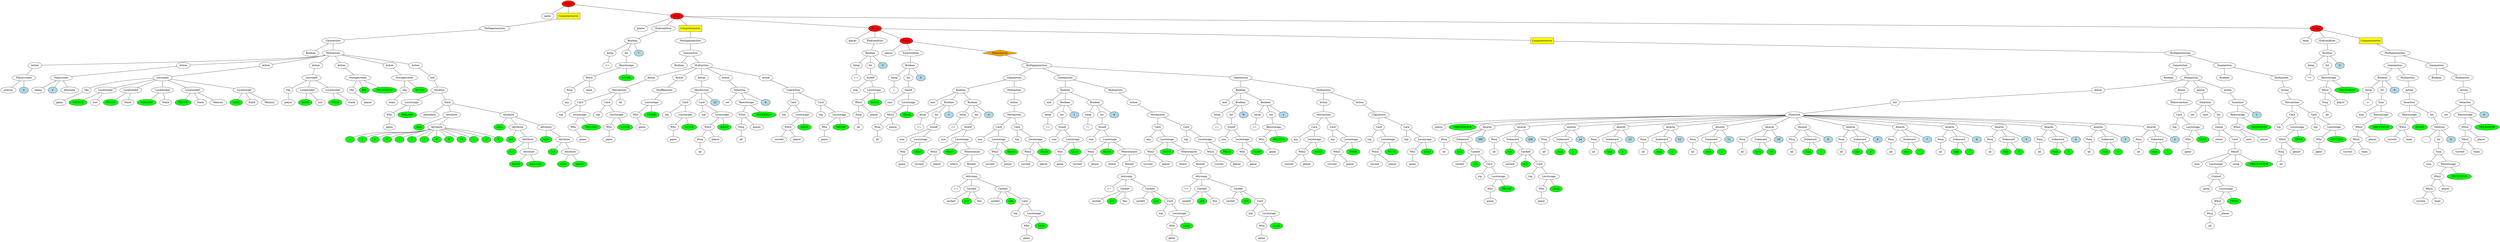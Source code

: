 graph tree{NODE0 [label="Stage" style=filled fillcolor="red"]
NODE0_1 [label="game"]
NODE0 -- NODE0_1
NODE0_2 [label="Computermoves"  style=filled shape=box fillcolor="yellow"]
NODE0_2_2 [label="Multigameaction" ]
NODE0_2_2_0 [label="Gameaction" ]
NODE0_2_2_0_1 [label="Boolean" ]
NODE0_2_2_0 -- NODE0_2_2_0_1
NODE0_2_2_0_2 [label="Multiaction" ]
NODE0_2_2_0_2_0 [label="Action" ]
NODE0_2_2_0_2_0_1 [label="Playercreate" ]
NODE0_2_2_0_2_0_1_1 [label="players"]
NODE0_2_2_0_2_0_1 -- NODE0_2_2_0_2_0_1_1
NODE0_2_2_0_2_0_1_2 [label="4" style=filled fillcolor="lightblue"]
NODE0_2_2_0_2_0_1 -- NODE0_2_2_0_2_0_1_2
NODE0_2_2_0_2_0 -- NODE0_2_2_0_2_0_1
NODE0_2_2_0_2 -- NODE0_2_2_0_2_0
NODE0_2_2_0_2_1 [label="Action" ]
NODE0_2_2_0_2_1_1 [label="Teamcreate" ]
NODE0_2_2_0_2_1_1_1 [label="teams"]
NODE0_2_2_0_2_1_1 -- NODE0_2_2_0_2_1_1_1
NODE0_2_2_0_2_1_1_2 [label="2" style=filled fillcolor="lightblue"]
NODE0_2_2_0_2_1_1 -- NODE0_2_2_0_2_1_1_2
NODE0_2_2_0_2_1_1_3 [label="alternate"]
NODE0_2_2_0_2_1_1 -- NODE0_2_2_0_2_1_1_3
NODE0_2_2_0_2_1 -- NODE0_2_2_0_2_1_1
NODE0_2_2_0_2 -- NODE0_2_2_0_2_1
NODE0_2_2_0_2_2 [label="Action" ]
NODE0_2_2_0_2_2_1 [label="Loccreate" ]
NODE0_2_2_0_2_2_1_2 [label="Obj" ]
NODE0_2_2_0_2_2_1_2_0 [label="game"]
NODE0_2_2_0_2_2_1_2 -- NODE0_2_2_0_2_2_1_2_0
NODE0_2_2_0_2_2_1 -- NODE0_2_2_0_2_2_1_2
NODE0_2_2_0_2_2_1_3 [label="Locationdef" ]
NODE0_2_2_0_2_2_1_3_1 [fillcolor="green" style=filled label="SOURCE"]
NODE0_2_2_0_2_2_1_3 -- NODE0_2_2_0_2_2_1_3_1
NODE0_2_2_0_2_2_1_3_2 [label="List"]
NODE0_2_2_0_2_2_1_3 -- NODE0_2_2_0_2_2_1_3_2
NODE0_2_2_0_2_2_1 -- NODE0_2_2_0_2_2_1_3
NODE0_2_2_0_2_2_1_4 [label="Locationdef" ]
NODE0_2_2_0_2_2_1_4_1 [fillcolor="green" style=filled label="STOCK"]
NODE0_2_2_0_2_2_1_4 -- NODE0_2_2_0_2_2_1_4_1
NODE0_2_2_0_2_2_1_4_2 [label="Stack"]
NODE0_2_2_0_2_2_1_4 -- NODE0_2_2_0_2_2_1_4_2
NODE0_2_2_0_2_2_1 -- NODE0_2_2_0_2_2_1_4
NODE0_2_2_0_2_2_1_5 [label="Locationdef" ]
NODE0_2_2_0_2_2_1_5_1 [fillcolor="green" style=filled label="DISCARD"]
NODE0_2_2_0_2_2_1_5 -- NODE0_2_2_0_2_2_1_5_1
NODE0_2_2_0_2_2_1_5_2 [label="Stack"]
NODE0_2_2_0_2_2_1_5 -- NODE0_2_2_0_2_2_1_5_2
NODE0_2_2_0_2_2_1 -- NODE0_2_2_0_2_2_1_5
NODE0_2_2_0_2_2_1_6 [label="Locationdef" ]
NODE0_2_2_0_2_2_1_6_1 [fillcolor="green" style=filled label="TRUMP"]
NODE0_2_2_0_2_2_1_6 -- NODE0_2_2_0_2_2_1_6_1
NODE0_2_2_0_2_2_1_6_2 [label="Stack"]
NODE0_2_2_0_2_2_1_6 -- NODE0_2_2_0_2_2_1_6_2
NODE0_2_2_0_2_2_1_6_3 [label="Memory"]
NODE0_2_2_0_2_2_1_6 -- NODE0_2_2_0_2_2_1_6_3
NODE0_2_2_0_2_2_1 -- NODE0_2_2_0_2_2_1_6
NODE0_2_2_0_2_2_1_7 [label="Locationdef" ]
NODE0_2_2_0_2_2_1_7_1 [fillcolor="green" style=filled label="LEAD"]
NODE0_2_2_0_2_2_1_7 -- NODE0_2_2_0_2_2_1_7_1
NODE0_2_2_0_2_2_1_7_2 [label="Stack"]
NODE0_2_2_0_2_2_1_7 -- NODE0_2_2_0_2_2_1_7_2
NODE0_2_2_0_2_2_1_7_3 [label="Memory"]
NODE0_2_2_0_2_2_1_7 -- NODE0_2_2_0_2_2_1_7_3
NODE0_2_2_0_2_2_1 -- NODE0_2_2_0_2_2_1_7
NODE0_2_2_0_2_2 -- NODE0_2_2_0_2_2_1
NODE0_2_2_0_2 -- NODE0_2_2_0_2_2
NODE0_2_2_0_2_3 [label="Action" ]
NODE0_2_2_0_2_3_1 [label="Loccreate" ]
NODE0_2_2_0_2_3_1_2 [label="Obj" ]
NODE0_2_2_0_2_3_1_2_0 [label="player"]
NODE0_2_2_0_2_3_1_2 -- NODE0_2_2_0_2_3_1_2_0
NODE0_2_2_0_2_3_1 -- NODE0_2_2_0_2_3_1_2
NODE0_2_2_0_2_3_1_3 [label="Locationdef" ]
NODE0_2_2_0_2_3_1_3_1 [fillcolor="green" style=filled label="HAND"]
NODE0_2_2_0_2_3_1_3 -- NODE0_2_2_0_2_3_1_3_1
NODE0_2_2_0_2_3_1_3_2 [label="List"]
NODE0_2_2_0_2_3_1_3 -- NODE0_2_2_0_2_3_1_3_2
NODE0_2_2_0_2_3_1 -- NODE0_2_2_0_2_3_1_3
NODE0_2_2_0_2_3_1_4 [label="Locationdef" ]
NODE0_2_2_0_2_3_1_4_1 [fillcolor="green" style=filled label="TRICK"]
NODE0_2_2_0_2_3_1_4 -- NODE0_2_2_0_2_3_1_4_1
NODE0_2_2_0_2_3_1_4_2 [label="Stack"]
NODE0_2_2_0_2_3_1_4 -- NODE0_2_2_0_2_3_1_4_2
NODE0_2_2_0_2_3_1 -- NODE0_2_2_0_2_3_1_4
NODE0_2_2_0_2_3 -- NODE0_2_2_0_2_3_1
NODE0_2_2_0_2 -- NODE0_2_2_0_2_3
NODE0_2_2_0_2_4 [label="Action" ]
NODE0_2_2_0_2_4_1 [label="Storagecreate" ]
NODE0_2_2_0_2_4_1_2 [label="Obj" ]
NODE0_2_2_0_2_4_1_2_0 [label="player"]
NODE0_2_2_0_2_4_1_2 -- NODE0_2_2_0_2_4_1_2_0
NODE0_2_2_0_2_4_1 -- NODE0_2_2_0_2_4_1_2
NODE0_2_2_0_2_4_1_4 [fillcolor="green" style=filled label="BID"]
NODE0_2_2_0_2_4_1 -- NODE0_2_2_0_2_4_1_4
NODE0_2_2_0_2_4_1_6 [fillcolor="green" style=filled label="TRICKSWON"]
NODE0_2_2_0_2_4_1 -- NODE0_2_2_0_2_4_1_6
NODE0_2_2_0_2_4 -- NODE0_2_2_0_2_4_1
NODE0_2_2_0_2 -- NODE0_2_2_0_2_4
NODE0_2_2_0_2_5 [label="Action" ]
NODE0_2_2_0_2_5_1 [label="Storagecreate" ]
NODE0_2_2_0_2_5_1_2 [label="Obj" ]
NODE0_2_2_0_2_5_1_2_0 [label="team"]
NODE0_2_2_0_2_5_1_2 -- NODE0_2_2_0_2_5_1_2_0
NODE0_2_2_0_2_5_1 -- NODE0_2_2_0_2_5_1_2
NODE0_2_2_0_2_5_1_4 [fillcolor="green" style=filled label="SCORE"]
NODE0_2_2_0_2_5_1 -- NODE0_2_2_0_2_5_1_4
NODE0_2_2_0_2_5 -- NODE0_2_2_0_2_5_1
NODE0_2_2_0_2 -- NODE0_2_2_0_2_5
NODE0_2_2_0_2_6 [label="Action" ]
NODE0_2_2_0_2_6_1 [label="Init" ]
NODE0_2_2_0_2_6_1_1 [label="Deckinit" ]
NODE0_2_2_0_2_6_1_1_0 [label="Locstorage" ]
NODE0_2_2_0_2_6_1_1_0_1 [label="Who" ]
NODE0_2_2_0_2_6_1_1_0_1_0 [label="game"]
NODE0_2_2_0_2_6_1_1_0_1 -- NODE0_2_2_0_2_6_1_1_0_1_0
NODE0_2_2_0_2_6_1_1_0 -- NODE0_2_2_0_2_6_1_1_0_1
NODE0_2_2_0_2_6_1_1_0_3 [fillcolor="green" style=filled label="DISCARD"]
NODE0_2_2_0_2_6_1_1_0 -- NODE0_2_2_0_2_6_1_1_0_3
NODE0_2_2_0_2_6_1_1 -- NODE0_2_2_0_2_6_1_1_0
NODE0_2_2_0_2_6_1_1_1 [label="Deck" ]
NODE0_2_2_0_2_6_1_1_1_1 [label="permdeck"]
NODE0_2_2_0_2_6_1_1_1 -- NODE0_2_2_0_2_6_1_1_1_1
NODE0_2_2_0_2_6_1_1_1_2 [label="Attribute" ]
NODE0_2_2_0_2_6_1_1_1_2_1 [fillcolor="green" style=filled label="rank"]
NODE0_2_2_0_2_6_1_1_1_2 -- NODE0_2_2_0_2_6_1_1_1_2_1
NODE0_2_2_0_2_6_1_1_1_2_2 [label="Attribute" ]
NODE0_2_2_0_2_6_1_1_1_2_2_1 [fillcolor="green" style=filled label="A"]
NODE0_2_2_0_2_6_1_1_1_2_2 -- NODE0_2_2_0_2_6_1_1_1_2_2_1
NODE0_2_2_0_2_6_1_1_1_2_2_3 [fillcolor="green" style=filled label="2"]
NODE0_2_2_0_2_6_1_1_1_2_2 -- NODE0_2_2_0_2_6_1_1_1_2_2_3
NODE0_2_2_0_2_6_1_1_1_2_2_5 [fillcolor="green" style=filled label="3"]
NODE0_2_2_0_2_6_1_1_1_2_2 -- NODE0_2_2_0_2_6_1_1_1_2_2_5
NODE0_2_2_0_2_6_1_1_1_2_2_7 [fillcolor="green" style=filled label="4"]
NODE0_2_2_0_2_6_1_1_1_2_2 -- NODE0_2_2_0_2_6_1_1_1_2_2_7
NODE0_2_2_0_2_6_1_1_1_2_2_9 [fillcolor="green" style=filled label="5"]
NODE0_2_2_0_2_6_1_1_1_2_2 -- NODE0_2_2_0_2_6_1_1_1_2_2_9
NODE0_2_2_0_2_6_1_1_1_2_2_11 [fillcolor="green" style=filled label="6"]
NODE0_2_2_0_2_6_1_1_1_2_2 -- NODE0_2_2_0_2_6_1_1_1_2_2_11
NODE0_2_2_0_2_6_1_1_1_2_2_13 [fillcolor="green" style=filled label="7"]
NODE0_2_2_0_2_6_1_1_1_2_2 -- NODE0_2_2_0_2_6_1_1_1_2_2_13
NODE0_2_2_0_2_6_1_1_1_2_2_15 [fillcolor="green" style=filled label="8"]
NODE0_2_2_0_2_6_1_1_1_2_2 -- NODE0_2_2_0_2_6_1_1_1_2_2_15
NODE0_2_2_0_2_6_1_1_1_2_2_17 [fillcolor="green" style=filled label="9"]
NODE0_2_2_0_2_6_1_1_1_2_2 -- NODE0_2_2_0_2_6_1_1_1_2_2_17
NODE0_2_2_0_2_6_1_1_1_2_2_19 [fillcolor="green" style=filled label="10"]
NODE0_2_2_0_2_6_1_1_1_2_2 -- NODE0_2_2_0_2_6_1_1_1_2_2_19
NODE0_2_2_0_2_6_1_1_1_2_2_21 [fillcolor="green" style=filled label="J"]
NODE0_2_2_0_2_6_1_1_1_2_2 -- NODE0_2_2_0_2_6_1_1_1_2_2_21
NODE0_2_2_0_2_6_1_1_1_2_2_23 [fillcolor="green" style=filled label="Q"]
NODE0_2_2_0_2_6_1_1_1_2_2 -- NODE0_2_2_0_2_6_1_1_1_2_2_23
NODE0_2_2_0_2_6_1_1_1_2_2_25 [fillcolor="green" style=filled label="K"]
NODE0_2_2_0_2_6_1_1_1_2_2 -- NODE0_2_2_0_2_6_1_1_1_2_2_25
NODE0_2_2_0_2_6_1_1_1_2 -- NODE0_2_2_0_2_6_1_1_1_2_2
NODE0_2_2_0_2_6_1_1_1 -- NODE0_2_2_0_2_6_1_1_1_2
NODE0_2_2_0_2_6_1_1_1_3 [label="Attribute" ]
NODE0_2_2_0_2_6_1_1_1_3_1 [fillcolor="green" style=filled label="color"]
NODE0_2_2_0_2_6_1_1_1_3 -- NODE0_2_2_0_2_6_1_1_1_3_1
NODE0_2_2_0_2_6_1_1_1_3_2 [label="Attribute" ]
NODE0_2_2_0_2_6_1_1_1_3_2_1 [fillcolor="green" style=filled label="red"]
NODE0_2_2_0_2_6_1_1_1_3_2 -- NODE0_2_2_0_2_6_1_1_1_3_2_1
NODE0_2_2_0_2_6_1_1_1_3_2_2 [label="Attribute" ]
NODE0_2_2_0_2_6_1_1_1_3_2_2_1 [fillcolor="green" style=filled label="suit"]
NODE0_2_2_0_2_6_1_1_1_3_2_2 -- NODE0_2_2_0_2_6_1_1_1_3_2_2_1
NODE0_2_2_0_2_6_1_1_1_3_2_2_2 [label="Attribute" ]
NODE0_2_2_0_2_6_1_1_1_3_2_2_2_1 [fillcolor="green" style=filled label="hearts"]
NODE0_2_2_0_2_6_1_1_1_3_2_2_2 -- NODE0_2_2_0_2_6_1_1_1_3_2_2_2_1
NODE0_2_2_0_2_6_1_1_1_3_2_2_2_3 [fillcolor="green" style=filled label="diamonds"]
NODE0_2_2_0_2_6_1_1_1_3_2_2_2 -- NODE0_2_2_0_2_6_1_1_1_3_2_2_2_3
NODE0_2_2_0_2_6_1_1_1_3_2_2 -- NODE0_2_2_0_2_6_1_1_1_3_2_2_2
NODE0_2_2_0_2_6_1_1_1_3_2 -- NODE0_2_2_0_2_6_1_1_1_3_2_2
NODE0_2_2_0_2_6_1_1_1_3 -- NODE0_2_2_0_2_6_1_1_1_3_2
NODE0_2_2_0_2_6_1_1_1_3_3 [label="Attribute" ]
NODE0_2_2_0_2_6_1_1_1_3_3_1 [fillcolor="green" style=filled label="black"]
NODE0_2_2_0_2_6_1_1_1_3_3 -- NODE0_2_2_0_2_6_1_1_1_3_3_1
NODE0_2_2_0_2_6_1_1_1_3_3_2 [label="Attribute" ]
NODE0_2_2_0_2_6_1_1_1_3_3_2_1 [fillcolor="green" style=filled label="suit"]
NODE0_2_2_0_2_6_1_1_1_3_3_2 -- NODE0_2_2_0_2_6_1_1_1_3_3_2_1
NODE0_2_2_0_2_6_1_1_1_3_3_2_2 [label="Attribute" ]
NODE0_2_2_0_2_6_1_1_1_3_3_2_2_1 [fillcolor="green" style=filled label="clubs"]
NODE0_2_2_0_2_6_1_1_1_3_3_2_2 -- NODE0_2_2_0_2_6_1_1_1_3_3_2_2_1
NODE0_2_2_0_2_6_1_1_1_3_3_2_2_3 [fillcolor="green" style=filled label="spades"]
NODE0_2_2_0_2_6_1_1_1_3_3_2_2 -- NODE0_2_2_0_2_6_1_1_1_3_3_2_2_3
NODE0_2_2_0_2_6_1_1_1_3_3_2 -- NODE0_2_2_0_2_6_1_1_1_3_3_2_2
NODE0_2_2_0_2_6_1_1_1_3_3 -- NODE0_2_2_0_2_6_1_1_1_3_3_2
NODE0_2_2_0_2_6_1_1_1_3 -- NODE0_2_2_0_2_6_1_1_1_3_3
NODE0_2_2_0_2_6_1_1_1 -- NODE0_2_2_0_2_6_1_1_1_3
NODE0_2_2_0_2_6_1_1 -- NODE0_2_2_0_2_6_1_1_1
NODE0_2_2_0_2_6_1 -- NODE0_2_2_0_2_6_1_1
NODE0_2_2_0_2_6 -- NODE0_2_2_0_2_6_1
NODE0_2_2_0_2 -- NODE0_2_2_0_2_6
NODE0_2_2_0 -- NODE0_2_2_0_2
NODE0_2_2 -- NODE0_2_2_0
NODE0_2 -- NODE0_2_2
NODE0 -- NODE0_2
NODE0_3 [label="Stage"  style=filled fillcolor="red"]
NODE0_3_2 [label="player"]
NODE0_3 -- NODE0_3_2
NODE0_3_3 [label="Endcondition" ]
NODE0_3_3_2 [label="Boolean" ]
NODE0_3_3_2_1 [label="Intop" ]
NODE0_3_3_2_1_0 [label=">="]
NODE0_3_3_2_1 -- NODE0_3_3_2_1_0
NODE0_3_3_2 -- NODE0_3_3_2_1
NODE0_3_3_2_2 [label="Int" ]
NODE0_3_3_2_2_0 [label="Rawstorage" ]
NODE0_3_3_2_2_0_1 [label="Who2" ]
NODE0_3_3_2_2_0_1_1 [label="Posq" ]
NODE0_3_3_2_2_0_1_1_0 [label="any"]
NODE0_3_3_2_2_0_1_1 -- NODE0_3_3_2_2_0_1_1_0
NODE0_3_3_2_2_0_1 -- NODE0_3_3_2_2_0_1_1
NODE0_3_3_2_2_0_1_2 [label="team"]
NODE0_3_3_2_2_0_1 -- NODE0_3_3_2_2_0_1_2
NODE0_3_3_2_2_0 -- NODE0_3_3_2_2_0_1
NODE0_3_3_2_2_0_3 [fillcolor="green" style=filled label="SCORE"]
NODE0_3_3_2_2_0 -- NODE0_3_3_2_2_0_3
NODE0_3_3_2_2 -- NODE0_3_3_2_2_0
NODE0_3_3_2 -- NODE0_3_3_2_2
NODE0_3_3_2_3 [label="7" style=filled fillcolor="lightblue"]
NODE0_3_3_2 -- NODE0_3_3_2_3
NODE0_3_3 -- NODE0_3_3_2
NODE0_3 -- NODE0_3_3
NODE0_3_4 [label="Computermoves"  style=filled shape=box fillcolor="yellow"]
NODE0_3_4_2 [label="Multigameaction" ]
NODE0_3_4_2_0 [label="Gameaction" ]
NODE0_3_4_2_0_1 [label="Boolean" ]
NODE0_3_4_2_0 -- NODE0_3_4_2_0_1
NODE0_3_4_2_0_2 [label="Multiaction" ]
NODE0_3_4_2_0_2_0 [label="Action" ]
NODE0_3_4_2_0_2_0_1 [label="Moveaction" ]
NODE0_3_4_2_0_2_0_1_1 [label="Card" ]
NODE0_3_4_2_0_2_0_1_1_1 [label="top"]
NODE0_3_4_2_0_2_0_1_1 -- NODE0_3_4_2_0_2_0_1_1_1
NODE0_3_4_2_0_2_0_1_1_2 [label="Locstorage" ]
NODE0_3_4_2_0_2_0_1_1_2_1 [label="Who" ]
NODE0_3_4_2_0_2_0_1_1_2_1_0 [label="game"]
NODE0_3_4_2_0_2_0_1_1_2_1 -- NODE0_3_4_2_0_2_0_1_1_2_1_0
NODE0_3_4_2_0_2_0_1_1_2 -- NODE0_3_4_2_0_2_0_1_1_2_1
NODE0_3_4_2_0_2_0_1_1_2_3 [fillcolor="green" style=filled label="DISCARD"]
NODE0_3_4_2_0_2_0_1_1_2 -- NODE0_3_4_2_0_2_0_1_1_2_3
NODE0_3_4_2_0_2_0_1_1 -- NODE0_3_4_2_0_2_0_1_1_2
NODE0_3_4_2_0_2_0_1 -- NODE0_3_4_2_0_2_0_1_1
NODE0_3_4_2_0_2_0_1_2 [label="Card" ]
NODE0_3_4_2_0_2_0_1_2_1 [label="top"]
NODE0_3_4_2_0_2_0_1_2 -- NODE0_3_4_2_0_2_0_1_2_1
NODE0_3_4_2_0_2_0_1_2_2 [label="Locstorage" ]
NODE0_3_4_2_0_2_0_1_2_2_1 [label="Who" ]
NODE0_3_4_2_0_2_0_1_2_2_1_0 [label="game"]
NODE0_3_4_2_0_2_0_1_2_2_1 -- NODE0_3_4_2_0_2_0_1_2_2_1_0
NODE0_3_4_2_0_2_0_1_2_2 -- NODE0_3_4_2_0_2_0_1_2_2_1
NODE0_3_4_2_0_2_0_1_2_2_3 [fillcolor="green" style=filled label="STOCK"]
NODE0_3_4_2_0_2_0_1_2_2 -- NODE0_3_4_2_0_2_0_1_2_2_3
NODE0_3_4_2_0_2_0_1_2 -- NODE0_3_4_2_0_2_0_1_2_2
NODE0_3_4_2_0_2_0_1 -- NODE0_3_4_2_0_2_0_1_2
NODE0_3_4_2_0_2_0_1_3 [label="all"]
NODE0_3_4_2_0_2_0_1 -- NODE0_3_4_2_0_2_0_1_3
NODE0_3_4_2_0_2_0 -- NODE0_3_4_2_0_2_0_1
NODE0_3_4_2_0_2 -- NODE0_3_4_2_0_2_0
NODE0_3_4_2_0_2_1 [label="Action" ]
NODE0_3_4_2_0_2_1_1 [label="Shuffleaction" ]
NODE0_3_4_2_0_2_1_1_1 [label="Locstorage" ]
NODE0_3_4_2_0_2_1_1_1_1 [label="Who" ]
NODE0_3_4_2_0_2_1_1_1_1_0 [label="game"]
NODE0_3_4_2_0_2_1_1_1_1 -- NODE0_3_4_2_0_2_1_1_1_1_0
NODE0_3_4_2_0_2_1_1_1 -- NODE0_3_4_2_0_2_1_1_1_1
NODE0_3_4_2_0_2_1_1_1_3 [fillcolor="green" style=filled label="STOCK"]
NODE0_3_4_2_0_2_1_1_1 -- NODE0_3_4_2_0_2_1_1_1_3
NODE0_3_4_2_0_2_1_1 -- NODE0_3_4_2_0_2_1_1_1
NODE0_3_4_2_0_2_1 -- NODE0_3_4_2_0_2_1_1
NODE0_3_4_2_0_2 -- NODE0_3_4_2_0_2_1
NODE0_3_4_2_0_2_2 [label="Action" ]
NODE0_3_4_2_0_2_2_1 [label="Moveaction" ]
NODE0_3_4_2_0_2_2_1_1 [label="Card" ]
NODE0_3_4_2_0_2_2_1_1_1 [label="top"]
NODE0_3_4_2_0_2_2_1_1 -- NODE0_3_4_2_0_2_2_1_1_1
NODE0_3_4_2_0_2_2_1_1_2 [label="Locstorage" ]
NODE0_3_4_2_0_2_2_1_1_2_1 [label="Who" ]
NODE0_3_4_2_0_2_2_1_1_2_1_0 [label="game"]
NODE0_3_4_2_0_2_2_1_1_2_1 -- NODE0_3_4_2_0_2_2_1_1_2_1_0
NODE0_3_4_2_0_2_2_1_1_2 -- NODE0_3_4_2_0_2_2_1_1_2_1
NODE0_3_4_2_0_2_2_1_1_2_3 [fillcolor="green" style=filled label="STOCK"]
NODE0_3_4_2_0_2_2_1_1_2 -- NODE0_3_4_2_0_2_2_1_1_2_3
NODE0_3_4_2_0_2_2_1_1 -- NODE0_3_4_2_0_2_2_1_1_2
NODE0_3_4_2_0_2_2_1 -- NODE0_3_4_2_0_2_2_1_1
NODE0_3_4_2_0_2_2_1_2 [label="Card" ]
NODE0_3_4_2_0_2_2_1_2_1 [label="top"]
NODE0_3_4_2_0_2_2_1_2 -- NODE0_3_4_2_0_2_2_1_2_1
NODE0_3_4_2_0_2_2_1_2_2 [label="Locstorage" ]
NODE0_3_4_2_0_2_2_1_2_2_1 [label="Who2" ]
NODE0_3_4_2_0_2_2_1_2_2_1_1 [label="Posq" ]
NODE0_3_4_2_0_2_2_1_2_2_1_1_0 [label="all"]
NODE0_3_4_2_0_2_2_1_2_2_1_1 -- NODE0_3_4_2_0_2_2_1_2_2_1_1_0
NODE0_3_4_2_0_2_2_1_2_2_1 -- NODE0_3_4_2_0_2_2_1_2_2_1_1
NODE0_3_4_2_0_2_2_1_2_2_1_2 [label="player"]
NODE0_3_4_2_0_2_2_1_2_2_1 -- NODE0_3_4_2_0_2_2_1_2_2_1_2
NODE0_3_4_2_0_2_2_1_2_2 -- NODE0_3_4_2_0_2_2_1_2_2_1
NODE0_3_4_2_0_2_2_1_2_2_3 [fillcolor="green" style=filled label="HAND"]
NODE0_3_4_2_0_2_2_1_2_2 -- NODE0_3_4_2_0_2_2_1_2_2_3
NODE0_3_4_2_0_2_2_1_2 -- NODE0_3_4_2_0_2_2_1_2_2
NODE0_3_4_2_0_2_2_1 -- NODE0_3_4_2_0_2_2_1_2
NODE0_3_4_2_0_2_2_1_3 [label="13" style=filled fillcolor="lightblue"]
NODE0_3_4_2_0_2_2_1 -- NODE0_3_4_2_0_2_2_1_3
NODE0_3_4_2_0_2_2 -- NODE0_3_4_2_0_2_2_1
NODE0_3_4_2_0_2 -- NODE0_3_4_2_0_2_2
NODE0_3_4_2_0_2_3 [label="Action" ]
NODE0_3_4_2_0_2_3_1 [label="Setaction" ]
NODE0_3_4_2_0_2_3_1_0 [label="set"]
NODE0_3_4_2_0_2_3_1 -- NODE0_3_4_2_0_2_3_1_0
NODE0_3_4_2_0_2_3_1_1 [label="Rawstorage" ]
NODE0_3_4_2_0_2_3_1_1_1 [label="Who2" ]
NODE0_3_4_2_0_2_3_1_1_1_1 [label="Posq" ]
NODE0_3_4_2_0_2_3_1_1_1_1_0 [label="all"]
NODE0_3_4_2_0_2_3_1_1_1_1 -- NODE0_3_4_2_0_2_3_1_1_1_1_0
NODE0_3_4_2_0_2_3_1_1_1 -- NODE0_3_4_2_0_2_3_1_1_1_1
NODE0_3_4_2_0_2_3_1_1_1_2 [label="player"]
NODE0_3_4_2_0_2_3_1_1_1 -- NODE0_3_4_2_0_2_3_1_1_1_2
NODE0_3_4_2_0_2_3_1_1 -- NODE0_3_4_2_0_2_3_1_1_1
NODE0_3_4_2_0_2_3_1_1_3 [fillcolor="green" style=filled label="TRICKSWON"]
NODE0_3_4_2_0_2_3_1_1 -- NODE0_3_4_2_0_2_3_1_1_3
NODE0_3_4_2_0_2_3_1 -- NODE0_3_4_2_0_2_3_1_1
NODE0_3_4_2_0_2_3_1_2 [label="0" style=filled fillcolor="lightblue"]
NODE0_3_4_2_0_2_3_1 -- NODE0_3_4_2_0_2_3_1_2
NODE0_3_4_2_0_2_3 -- NODE0_3_4_2_0_2_3_1
NODE0_3_4_2_0_2 -- NODE0_3_4_2_0_2_3
NODE0_3_4_2_0_2_4 [label="Action" ]
NODE0_3_4_2_0_2_4_1 [label="Copyaction" ]
NODE0_3_4_2_0_2_4_1_1 [label="Card" ]
NODE0_3_4_2_0_2_4_1_1_1 [label="top"]
NODE0_3_4_2_0_2_4_1_1 -- NODE0_3_4_2_0_2_4_1_1_1
NODE0_3_4_2_0_2_4_1_1_2 [label="Locstorage" ]
NODE0_3_4_2_0_2_4_1_1_2_1 [label="Who2" ]
NODE0_3_4_2_0_2_4_1_1_2_1_1 [label="current"]
NODE0_3_4_2_0_2_4_1_1_2_1 -- NODE0_3_4_2_0_2_4_1_1_2_1_1
NODE0_3_4_2_0_2_4_1_1_2_1_2 [label="player"]
NODE0_3_4_2_0_2_4_1_1_2_1 -- NODE0_3_4_2_0_2_4_1_1_2_1_2
NODE0_3_4_2_0_2_4_1_1_2 -- NODE0_3_4_2_0_2_4_1_1_2_1
NODE0_3_4_2_0_2_4_1_1_2_3 [fillcolor="green" style=filled label="HAND"]
NODE0_3_4_2_0_2_4_1_1_2 -- NODE0_3_4_2_0_2_4_1_1_2_3
NODE0_3_4_2_0_2_4_1_1 -- NODE0_3_4_2_0_2_4_1_1_2
NODE0_3_4_2_0_2_4_1 -- NODE0_3_4_2_0_2_4_1_1
NODE0_3_4_2_0_2_4_1_2 [label="Card" ]
NODE0_3_4_2_0_2_4_1_2_1 [label="top"]
NODE0_3_4_2_0_2_4_1_2 -- NODE0_3_4_2_0_2_4_1_2_1
NODE0_3_4_2_0_2_4_1_2_2 [label="Locstorage" ]
NODE0_3_4_2_0_2_4_1_2_2_1 [label="Who" ]
NODE0_3_4_2_0_2_4_1_2_2_1_0 [label="game"]
NODE0_3_4_2_0_2_4_1_2_2_1 -- NODE0_3_4_2_0_2_4_1_2_2_1_0
NODE0_3_4_2_0_2_4_1_2_2 -- NODE0_3_4_2_0_2_4_1_2_2_1
NODE0_3_4_2_0_2_4_1_2_2_3 [fillcolor="green" style=filled label="TRUMP"]
NODE0_3_4_2_0_2_4_1_2_2 -- NODE0_3_4_2_0_2_4_1_2_2_3
NODE0_3_4_2_0_2_4_1_2 -- NODE0_3_4_2_0_2_4_1_2_2
NODE0_3_4_2_0_2_4_1 -- NODE0_3_4_2_0_2_4_1_2
NODE0_3_4_2_0_2_4 -- NODE0_3_4_2_0_2_4_1
NODE0_3_4_2_0_2 -- NODE0_3_4_2_0_2_4
NODE0_3_4_2_0 -- NODE0_3_4_2_0_2
NODE0_3_4_2 -- NODE0_3_4_2_0
NODE0_3_4 -- NODE0_3_4_2
NODE0_3 -- NODE0_3_4
NODE0_3_5 [label="Stage"  style=filled fillcolor="red"]
NODE0_3_5_2 [label="player"]
NODE0_3_5 -- NODE0_3_5_2
NODE0_3_5_3 [label="Endcondition" ]
NODE0_3_5_3_2 [label="Boolean" ]
NODE0_3_5_3_2_1 [label="Intop" ]
NODE0_3_5_3_2_1_0 [label="=="]
NODE0_3_5_3_2_1 -- NODE0_3_5_3_2_1_0
NODE0_3_5_3_2 -- NODE0_3_5_3_2_1
NODE0_3_5_3_2_2 [label="Int" ]
NODE0_3_5_3_2_2_0 [label="Sizeof" ]
NODE0_3_5_3_2_2_0_1 [label="size"]
NODE0_3_5_3_2_2_0 -- NODE0_3_5_3_2_2_0_1
NODE0_3_5_3_2_2_0_2 [label="Locstorage" ]
NODE0_3_5_3_2_2_0_2_1 [label="Who2" ]
NODE0_3_5_3_2_2_0_2_1_1 [label="Posq" ]
NODE0_3_5_3_2_2_0_2_1_1_0 [label="all"]
NODE0_3_5_3_2_2_0_2_1_1 -- NODE0_3_5_3_2_2_0_2_1_1_0
NODE0_3_5_3_2_2_0_2_1 -- NODE0_3_5_3_2_2_0_2_1_1
NODE0_3_5_3_2_2_0_2_1_2 [label="player"]
NODE0_3_5_3_2_2_0_2_1 -- NODE0_3_5_3_2_2_0_2_1_2
NODE0_3_5_3_2_2_0_2 -- NODE0_3_5_3_2_2_0_2_1
NODE0_3_5_3_2_2_0_2_3 [fillcolor="green" style=filled label="HAND"]
NODE0_3_5_3_2_2_0_2 -- NODE0_3_5_3_2_2_0_2_3
NODE0_3_5_3_2_2_0 -- NODE0_3_5_3_2_2_0_2
NODE0_3_5_3_2_2 -- NODE0_3_5_3_2_2_0
NODE0_3_5_3_2 -- NODE0_3_5_3_2_2
NODE0_3_5_3_2_3 [label="0" style=filled fillcolor="lightblue"]
NODE0_3_5_3_2 -- NODE0_3_5_3_2_3
NODE0_3_5_3 -- NODE0_3_5_3_2
NODE0_3_5 -- NODE0_3_5_3
NODE0_3_5_4 [label="Stage"  style=filled fillcolor="red"]
NODE0_3_5_4_2 [label="player"]
NODE0_3_5_4 -- NODE0_3_5_4_2
NODE0_3_5_4_3 [label="Endcondition" ]
NODE0_3_5_4_3_2 [label="Boolean" ]
NODE0_3_5_4_3_2_1 [label="Intop" ]
NODE0_3_5_4_3_2_1_0 [label=">"]
NODE0_3_5_4_3_2_1 -- NODE0_3_5_4_3_2_1_0
NODE0_3_5_4_3_2 -- NODE0_3_5_4_3_2_1
NODE0_3_5_4_3_2_2 [label="Int" ]
NODE0_3_5_4_3_2_2_0 [label="Sizeof" ]
NODE0_3_5_4_3_2_2_0_1 [label="size"]
NODE0_3_5_4_3_2_2_0 -- NODE0_3_5_4_3_2_2_0_1
NODE0_3_5_4_3_2_2_0_2 [label="Locstorage" ]
NODE0_3_5_4_3_2_2_0_2_1 [label="Who2" ]
NODE0_3_5_4_3_2_2_0_2_1_1 [label="Posq" ]
NODE0_3_5_4_3_2_2_0_2_1_1_0 [label="all"]
NODE0_3_5_4_3_2_2_0_2_1_1 -- NODE0_3_5_4_3_2_2_0_2_1_1_0
NODE0_3_5_4_3_2_2_0_2_1 -- NODE0_3_5_4_3_2_2_0_2_1_1
NODE0_3_5_4_3_2_2_0_2_1_2 [label="player"]
NODE0_3_5_4_3_2_2_0_2_1 -- NODE0_3_5_4_3_2_2_0_2_1_2
NODE0_3_5_4_3_2_2_0_2 -- NODE0_3_5_4_3_2_2_0_2_1
NODE0_3_5_4_3_2_2_0_2_3 [fillcolor="green" style=filled label="TRICK"]
NODE0_3_5_4_3_2_2_0_2 -- NODE0_3_5_4_3_2_2_0_2_3
NODE0_3_5_4_3_2_2_0 -- NODE0_3_5_4_3_2_2_0_2
NODE0_3_5_4_3_2_2 -- NODE0_3_5_4_3_2_2_0
NODE0_3_5_4_3_2 -- NODE0_3_5_4_3_2_2
NODE0_3_5_4_3_2_3 [label="0" style=filled fillcolor="lightblue"]
NODE0_3_5_4_3_2 -- NODE0_3_5_4_3_2_3
NODE0_3_5_4_3 -- NODE0_3_5_4_3_2
NODE0_3_5_4 -- NODE0_3_5_4_3
NODE0_3_5_4_4 [label="Playermoves"  style=filled shape=diamond fillcolor="orange"]
NODE0_3_5_4_4_2 [label="Multigameaction" ]
NODE0_3_5_4_4_2_0 [label="Gameaction" ]
NODE0_3_5_4_4_2_0_1 [label="Boolean" ]
NODE0_3_5_4_4_2_0_1_1 [label="and"]
NODE0_3_5_4_4_2_0_1 -- NODE0_3_5_4_4_2_0_1_1
NODE0_3_5_4_4_2_0_1_2 [label="Boolean" ]
NODE0_3_5_4_4_2_0_1_2_1 [label="Intop" ]
NODE0_3_5_4_4_2_0_1_2_1_0 [label="=="]
NODE0_3_5_4_4_2_0_1_2_1 -- NODE0_3_5_4_4_2_0_1_2_1_0
NODE0_3_5_4_4_2_0_1_2 -- NODE0_3_5_4_4_2_0_1_2_1
NODE0_3_5_4_4_2_0_1_2_2 [label="Int" ]
NODE0_3_5_4_4_2_0_1_2_2_0 [label="Sizeof" ]
NODE0_3_5_4_4_2_0_1_2_2_0_1 [label="size"]
NODE0_3_5_4_4_2_0_1_2_2_0 -- NODE0_3_5_4_4_2_0_1_2_2_0_1
NODE0_3_5_4_4_2_0_1_2_2_0_2 [label="Locstorage" ]
NODE0_3_5_4_4_2_0_1_2_2_0_2_1 [label="Who" ]
NODE0_3_5_4_4_2_0_1_2_2_0_2_1_0 [label="game"]
NODE0_3_5_4_4_2_0_1_2_2_0_2_1 -- NODE0_3_5_4_4_2_0_1_2_2_0_2_1_0
NODE0_3_5_4_4_2_0_1_2_2_0_2 -- NODE0_3_5_4_4_2_0_1_2_2_0_2_1
NODE0_3_5_4_4_2_0_1_2_2_0_2_3 [fillcolor="green" style=filled label="LEAD"]
NODE0_3_5_4_4_2_0_1_2_2_0_2 -- NODE0_3_5_4_4_2_0_1_2_2_0_2_3
NODE0_3_5_4_4_2_0_1_2_2_0 -- NODE0_3_5_4_4_2_0_1_2_2_0_2
NODE0_3_5_4_4_2_0_1_2_2 -- NODE0_3_5_4_4_2_0_1_2_2_0
NODE0_3_5_4_4_2_0_1_2 -- NODE0_3_5_4_4_2_0_1_2_2
NODE0_3_5_4_4_2_0_1_2_3 [label="1" style=filled fillcolor="lightblue"]
NODE0_3_5_4_4_2_0_1_2 -- NODE0_3_5_4_4_2_0_1_2_3
NODE0_3_5_4_4_2_0_1 -- NODE0_3_5_4_4_2_0_1_2
NODE0_3_5_4_4_2_0_1_3 [label="Boolean" ]
NODE0_3_5_4_4_2_0_1_3_1 [label="Intop" ]
NODE0_3_5_4_4_2_0_1_3_1_0 [label="=="]
NODE0_3_5_4_4_2_0_1_3_1 -- NODE0_3_5_4_4_2_0_1_3_1_0
NODE0_3_5_4_4_2_0_1_3 -- NODE0_3_5_4_4_2_0_1_3_1
NODE0_3_5_4_4_2_0_1_3_2 [label="Int" ]
NODE0_3_5_4_4_2_0_1_3_2_0 [label="Sizeof" ]
NODE0_3_5_4_4_2_0_1_3_2_0_1 [label="size"]
NODE0_3_5_4_4_2_0_1_3_2_0 -- NODE0_3_5_4_4_2_0_1_3_2_0_1
NODE0_3_5_4_4_2_0_1_3_2_0_2 [label="Locstorage" ]
NODE0_3_5_4_4_2_0_1_3_2_0_2_1 [label="Who2" ]
NODE0_3_5_4_4_2_0_1_3_2_0_2_1_1 [label="current"]
NODE0_3_5_4_4_2_0_1_3_2_0_2_1 -- NODE0_3_5_4_4_2_0_1_3_2_0_2_1_1
NODE0_3_5_4_4_2_0_1_3_2_0_2_1_2 [label="player"]
NODE0_3_5_4_4_2_0_1_3_2_0_2_1 -- NODE0_3_5_4_4_2_0_1_3_2_0_2_1_2
NODE0_3_5_4_4_2_0_1_3_2_0_2 -- NODE0_3_5_4_4_2_0_1_3_2_0_2_1
NODE0_3_5_4_4_2_0_1_3_2_0_2_3 [fillcolor="green" style=filled label="HAND"]
NODE0_3_5_4_4_2_0_1_3_2_0_2 -- NODE0_3_5_4_4_2_0_1_3_2_0_2_3
NODE0_3_5_4_4_2_0_1_3_2_0_2_4 [label="Whereclause" ]
NODE0_3_5_4_4_2_0_1_3_2_0_2_4_0 [label="where"]
NODE0_3_5_4_4_2_0_1_3_2_0_2_4 -- NODE0_3_5_4_4_2_0_1_3_2_0_2_4_0
NODE0_3_5_4_4_2_0_1_3_2_0_2_4_1 [label="Boolatt" ]
NODE0_3_5_4_4_2_0_1_3_2_0_2_4_1_1 [label="Attrcomp" ]
NODE0_3_5_4_4_2_0_1_3_2_0_2_4_1_1_0 [label="=="]
NODE0_3_5_4_4_2_0_1_3_2_0_2_4_1_1 -- NODE0_3_5_4_4_2_0_1_3_2_0_2_4_1_1_0
NODE0_3_5_4_4_2_0_1_3_2_0_2_4_1_1_1 [label="Cardatt" ]
NODE0_3_5_4_4_2_0_1_3_2_0_2_4_1_1_1_1 [label="cardatt"]
NODE0_3_5_4_4_2_0_1_3_2_0_2_4_1_1_1 -- NODE0_3_5_4_4_2_0_1_3_2_0_2_4_1_1_1_1
NODE0_3_5_4_4_2_0_1_3_2_0_2_4_1_1_1_2 [fillcolor="green" style=filled label="suit"]
NODE0_3_5_4_4_2_0_1_3_2_0_2_4_1_1_1 -- NODE0_3_5_4_4_2_0_1_3_2_0_2_4_1_1_1_2
NODE0_3_5_4_4_2_0_1_3_2_0_2_4_1_1_1_3 [label="this"]
NODE0_3_5_4_4_2_0_1_3_2_0_2_4_1_1_1 -- NODE0_3_5_4_4_2_0_1_3_2_0_2_4_1_1_1_3
NODE0_3_5_4_4_2_0_1_3_2_0_2_4_1_1 -- NODE0_3_5_4_4_2_0_1_3_2_0_2_4_1_1_1
NODE0_3_5_4_4_2_0_1_3_2_0_2_4_1_1_2 [label="Cardatt" ]
NODE0_3_5_4_4_2_0_1_3_2_0_2_4_1_1_2_1 [label="cardatt"]
NODE0_3_5_4_4_2_0_1_3_2_0_2_4_1_1_2 -- NODE0_3_5_4_4_2_0_1_3_2_0_2_4_1_1_2_1
NODE0_3_5_4_4_2_0_1_3_2_0_2_4_1_1_2_2 [fillcolor="green" style=filled label="suit"]
NODE0_3_5_4_4_2_0_1_3_2_0_2_4_1_1_2 -- NODE0_3_5_4_4_2_0_1_3_2_0_2_4_1_1_2_2
NODE0_3_5_4_4_2_0_1_3_2_0_2_4_1_1_2_3 [label="Card" ]
NODE0_3_5_4_4_2_0_1_3_2_0_2_4_1_1_2_3_1 [label="top"]
NODE0_3_5_4_4_2_0_1_3_2_0_2_4_1_1_2_3 -- NODE0_3_5_4_4_2_0_1_3_2_0_2_4_1_1_2_3_1
NODE0_3_5_4_4_2_0_1_3_2_0_2_4_1_1_2_3_2 [label="Locstorage" ]
NODE0_3_5_4_4_2_0_1_3_2_0_2_4_1_1_2_3_2_1 [label="Who" ]
NODE0_3_5_4_4_2_0_1_3_2_0_2_4_1_1_2_3_2_1_0 [label="game"]
NODE0_3_5_4_4_2_0_1_3_2_0_2_4_1_1_2_3_2_1 -- NODE0_3_5_4_4_2_0_1_3_2_0_2_4_1_1_2_3_2_1_0
NODE0_3_5_4_4_2_0_1_3_2_0_2_4_1_1_2_3_2 -- NODE0_3_5_4_4_2_0_1_3_2_0_2_4_1_1_2_3_2_1
NODE0_3_5_4_4_2_0_1_3_2_0_2_4_1_1_2_3_2_3 [fillcolor="green" style=filled label="LEAD"]
NODE0_3_5_4_4_2_0_1_3_2_0_2_4_1_1_2_3_2 -- NODE0_3_5_4_4_2_0_1_3_2_0_2_4_1_1_2_3_2_3
NODE0_3_5_4_4_2_0_1_3_2_0_2_4_1_1_2_3 -- NODE0_3_5_4_4_2_0_1_3_2_0_2_4_1_1_2_3_2
NODE0_3_5_4_4_2_0_1_3_2_0_2_4_1_1_2 -- NODE0_3_5_4_4_2_0_1_3_2_0_2_4_1_1_2_3
NODE0_3_5_4_4_2_0_1_3_2_0_2_4_1_1 -- NODE0_3_5_4_4_2_0_1_3_2_0_2_4_1_1_2
NODE0_3_5_4_4_2_0_1_3_2_0_2_4_1 -- NODE0_3_5_4_4_2_0_1_3_2_0_2_4_1_1
NODE0_3_5_4_4_2_0_1_3_2_0_2_4 -- NODE0_3_5_4_4_2_0_1_3_2_0_2_4_1
NODE0_3_5_4_4_2_0_1_3_2_0_2 -- NODE0_3_5_4_4_2_0_1_3_2_0_2_4
NODE0_3_5_4_4_2_0_1_3_2_0 -- NODE0_3_5_4_4_2_0_1_3_2_0_2
NODE0_3_5_4_4_2_0_1_3_2 -- NODE0_3_5_4_4_2_0_1_3_2_0
NODE0_3_5_4_4_2_0_1_3 -- NODE0_3_5_4_4_2_0_1_3_2
NODE0_3_5_4_4_2_0_1_3_3 [label="0" style=filled fillcolor="lightblue"]
NODE0_3_5_4_4_2_0_1_3 -- NODE0_3_5_4_4_2_0_1_3_3
NODE0_3_5_4_4_2_0_1 -- NODE0_3_5_4_4_2_0_1_3
NODE0_3_5_4_4_2_0 -- NODE0_3_5_4_4_2_0_1
NODE0_3_5_4_4_2_0_2 [label="Multiaction" ]
NODE0_3_5_4_4_2_0_2_0 [label="Action" ]
NODE0_3_5_4_4_2_0_2_0_1 [label="Moveaction" ]
NODE0_3_5_4_4_2_0_2_0_1_1 [label="Card" ]
NODE0_3_5_4_4_2_0_2_0_1_1_1 [label="any"]
NODE0_3_5_4_4_2_0_2_0_1_1 -- NODE0_3_5_4_4_2_0_2_0_1_1_1
NODE0_3_5_4_4_2_0_2_0_1_1_2 [label="Locstorage" ]
NODE0_3_5_4_4_2_0_2_0_1_1_2_1 [label="Who2" ]
NODE0_3_5_4_4_2_0_2_0_1_1_2_1_1 [label="current"]
NODE0_3_5_4_4_2_0_2_0_1_1_2_1 -- NODE0_3_5_4_4_2_0_2_0_1_1_2_1_1
NODE0_3_5_4_4_2_0_2_0_1_1_2_1_2 [label="player"]
NODE0_3_5_4_4_2_0_2_0_1_1_2_1 -- NODE0_3_5_4_4_2_0_2_0_1_1_2_1_2
NODE0_3_5_4_4_2_0_2_0_1_1_2 -- NODE0_3_5_4_4_2_0_2_0_1_1_2_1
NODE0_3_5_4_4_2_0_2_0_1_1_2_3 [fillcolor="green" style=filled label="HAND"]
NODE0_3_5_4_4_2_0_2_0_1_1_2 -- NODE0_3_5_4_4_2_0_2_0_1_1_2_3
NODE0_3_5_4_4_2_0_2_0_1_1 -- NODE0_3_5_4_4_2_0_2_0_1_1_2
NODE0_3_5_4_4_2_0_2_0_1 -- NODE0_3_5_4_4_2_0_2_0_1_1
NODE0_3_5_4_4_2_0_2_0_1_2 [label="Card" ]
NODE0_3_5_4_4_2_0_2_0_1_2_1 [label="top"]
NODE0_3_5_4_4_2_0_2_0_1_2 -- NODE0_3_5_4_4_2_0_2_0_1_2_1
NODE0_3_5_4_4_2_0_2_0_1_2_2 [label="Locstorage" ]
NODE0_3_5_4_4_2_0_2_0_1_2_2_1 [label="Who2" ]
NODE0_3_5_4_4_2_0_2_0_1_2_2_1_1 [label="current"]
NODE0_3_5_4_4_2_0_2_0_1_2_2_1 -- NODE0_3_5_4_4_2_0_2_0_1_2_2_1_1
NODE0_3_5_4_4_2_0_2_0_1_2_2_1_2 [label="player"]
NODE0_3_5_4_4_2_0_2_0_1_2_2_1 -- NODE0_3_5_4_4_2_0_2_0_1_2_2_1_2
NODE0_3_5_4_4_2_0_2_0_1_2_2 -- NODE0_3_5_4_4_2_0_2_0_1_2_2_1
NODE0_3_5_4_4_2_0_2_0_1_2_2_3 [fillcolor="green" style=filled label="TRICK"]
NODE0_3_5_4_4_2_0_2_0_1_2_2 -- NODE0_3_5_4_4_2_0_2_0_1_2_2_3
NODE0_3_5_4_4_2_0_2_0_1_2 -- NODE0_3_5_4_4_2_0_2_0_1_2_2
NODE0_3_5_4_4_2_0_2_0_1 -- NODE0_3_5_4_4_2_0_2_0_1_2
NODE0_3_5_4_4_2_0_2_0 -- NODE0_3_5_4_4_2_0_2_0_1
NODE0_3_5_4_4_2_0_2 -- NODE0_3_5_4_4_2_0_2_0
NODE0_3_5_4_4_2_0 -- NODE0_3_5_4_4_2_0_2
NODE0_3_5_4_4_2 -- NODE0_3_5_4_4_2_0
NODE0_3_5_4_4_2_1 [label="Gameaction" ]
NODE0_3_5_4_4_2_1_1 [label="Boolean" ]
NODE0_3_5_4_4_2_1_1_1 [label="and"]
NODE0_3_5_4_4_2_1_1 -- NODE0_3_5_4_4_2_1_1_1
NODE0_3_5_4_4_2_1_1_2 [label="Boolean" ]
NODE0_3_5_4_4_2_1_1_2_1 [label="Intop" ]
NODE0_3_5_4_4_2_1_1_2_1_0 [label="=="]
NODE0_3_5_4_4_2_1_1_2_1 -- NODE0_3_5_4_4_2_1_1_2_1_0
NODE0_3_5_4_4_2_1_1_2 -- NODE0_3_5_4_4_2_1_1_2_1
NODE0_3_5_4_4_2_1_1_2_2 [label="Int" ]
NODE0_3_5_4_4_2_1_1_2_2_0 [label="Sizeof" ]
NODE0_3_5_4_4_2_1_1_2_2_0_1 [label="size"]
NODE0_3_5_4_4_2_1_1_2_2_0 -- NODE0_3_5_4_4_2_1_1_2_2_0_1
NODE0_3_5_4_4_2_1_1_2_2_0_2 [label="Locstorage" ]
NODE0_3_5_4_4_2_1_1_2_2_0_2_1 [label="Who" ]
NODE0_3_5_4_4_2_1_1_2_2_0_2_1_0 [label="game"]
NODE0_3_5_4_4_2_1_1_2_2_0_2_1 -- NODE0_3_5_4_4_2_1_1_2_2_0_2_1_0
NODE0_3_5_4_4_2_1_1_2_2_0_2 -- NODE0_3_5_4_4_2_1_1_2_2_0_2_1
NODE0_3_5_4_4_2_1_1_2_2_0_2_3 [fillcolor="green" style=filled label="LEAD"]
NODE0_3_5_4_4_2_1_1_2_2_0_2 -- NODE0_3_5_4_4_2_1_1_2_2_0_2_3
NODE0_3_5_4_4_2_1_1_2_2_0 -- NODE0_3_5_4_4_2_1_1_2_2_0_2
NODE0_3_5_4_4_2_1_1_2_2 -- NODE0_3_5_4_4_2_1_1_2_2_0
NODE0_3_5_4_4_2_1_1_2 -- NODE0_3_5_4_4_2_1_1_2_2
NODE0_3_5_4_4_2_1_1_2_3 [label="1" style=filled fillcolor="lightblue"]
NODE0_3_5_4_4_2_1_1_2 -- NODE0_3_5_4_4_2_1_1_2_3
NODE0_3_5_4_4_2_1_1 -- NODE0_3_5_4_4_2_1_1_2
NODE0_3_5_4_4_2_1_1_3 [label="Boolean" ]
NODE0_3_5_4_4_2_1_1_3_1 [label="Intop" ]
NODE0_3_5_4_4_2_1_1_3_1_0 [label="!="]
NODE0_3_5_4_4_2_1_1_3_1 -- NODE0_3_5_4_4_2_1_1_3_1_0
NODE0_3_5_4_4_2_1_1_3 -- NODE0_3_5_4_4_2_1_1_3_1
NODE0_3_5_4_4_2_1_1_3_2 [label="Int" ]
NODE0_3_5_4_4_2_1_1_3_2_0 [label="Sizeof" ]
NODE0_3_5_4_4_2_1_1_3_2_0_1 [label="size"]
NODE0_3_5_4_4_2_1_1_3_2_0 -- NODE0_3_5_4_4_2_1_1_3_2_0_1
NODE0_3_5_4_4_2_1_1_3_2_0_2 [label="Locstorage" ]
NODE0_3_5_4_4_2_1_1_3_2_0_2_1 [label="Who2" ]
NODE0_3_5_4_4_2_1_1_3_2_0_2_1_1 [label="current"]
NODE0_3_5_4_4_2_1_1_3_2_0_2_1 -- NODE0_3_5_4_4_2_1_1_3_2_0_2_1_1
NODE0_3_5_4_4_2_1_1_3_2_0_2_1_2 [label="player"]
NODE0_3_5_4_4_2_1_1_3_2_0_2_1 -- NODE0_3_5_4_4_2_1_1_3_2_0_2_1_2
NODE0_3_5_4_4_2_1_1_3_2_0_2 -- NODE0_3_5_4_4_2_1_1_3_2_0_2_1
NODE0_3_5_4_4_2_1_1_3_2_0_2_3 [fillcolor="green" style=filled label="HAND"]
NODE0_3_5_4_4_2_1_1_3_2_0_2 -- NODE0_3_5_4_4_2_1_1_3_2_0_2_3
NODE0_3_5_4_4_2_1_1_3_2_0_2_4 [label="Whereclause" ]
NODE0_3_5_4_4_2_1_1_3_2_0_2_4_0 [label="where"]
NODE0_3_5_4_4_2_1_1_3_2_0_2_4 -- NODE0_3_5_4_4_2_1_1_3_2_0_2_4_0
NODE0_3_5_4_4_2_1_1_3_2_0_2_4_1 [label="Boolatt" ]
NODE0_3_5_4_4_2_1_1_3_2_0_2_4_1_1 [label="Attrcomp" ]
NODE0_3_5_4_4_2_1_1_3_2_0_2_4_1_1_0 [label="=="]
NODE0_3_5_4_4_2_1_1_3_2_0_2_4_1_1 -- NODE0_3_5_4_4_2_1_1_3_2_0_2_4_1_1_0
NODE0_3_5_4_4_2_1_1_3_2_0_2_4_1_1_1 [label="Cardatt" ]
NODE0_3_5_4_4_2_1_1_3_2_0_2_4_1_1_1_1 [label="cardatt"]
NODE0_3_5_4_4_2_1_1_3_2_0_2_4_1_1_1 -- NODE0_3_5_4_4_2_1_1_3_2_0_2_4_1_1_1_1
NODE0_3_5_4_4_2_1_1_3_2_0_2_4_1_1_1_2 [fillcolor="green" style=filled label="suit"]
NODE0_3_5_4_4_2_1_1_3_2_0_2_4_1_1_1 -- NODE0_3_5_4_4_2_1_1_3_2_0_2_4_1_1_1_2
NODE0_3_5_4_4_2_1_1_3_2_0_2_4_1_1_1_3 [label="this"]
NODE0_3_5_4_4_2_1_1_3_2_0_2_4_1_1_1 -- NODE0_3_5_4_4_2_1_1_3_2_0_2_4_1_1_1_3
NODE0_3_5_4_4_2_1_1_3_2_0_2_4_1_1 -- NODE0_3_5_4_4_2_1_1_3_2_0_2_4_1_1_1
NODE0_3_5_4_4_2_1_1_3_2_0_2_4_1_1_2 [label="Cardatt" ]
NODE0_3_5_4_4_2_1_1_3_2_0_2_4_1_1_2_1 [label="cardatt"]
NODE0_3_5_4_4_2_1_1_3_2_0_2_4_1_1_2 -- NODE0_3_5_4_4_2_1_1_3_2_0_2_4_1_1_2_1
NODE0_3_5_4_4_2_1_1_3_2_0_2_4_1_1_2_2 [fillcolor="green" style=filled label="suit"]
NODE0_3_5_4_4_2_1_1_3_2_0_2_4_1_1_2 -- NODE0_3_5_4_4_2_1_1_3_2_0_2_4_1_1_2_2
NODE0_3_5_4_4_2_1_1_3_2_0_2_4_1_1_2_3 [label="Card" ]
NODE0_3_5_4_4_2_1_1_3_2_0_2_4_1_1_2_3_1 [label="top"]
NODE0_3_5_4_4_2_1_1_3_2_0_2_4_1_1_2_3 -- NODE0_3_5_4_4_2_1_1_3_2_0_2_4_1_1_2_3_1
NODE0_3_5_4_4_2_1_1_3_2_0_2_4_1_1_2_3_2 [label="Locstorage" ]
NODE0_3_5_4_4_2_1_1_3_2_0_2_4_1_1_2_3_2_1 [label="Who" ]
NODE0_3_5_4_4_2_1_1_3_2_0_2_4_1_1_2_3_2_1_0 [label="game"]
NODE0_3_5_4_4_2_1_1_3_2_0_2_4_1_1_2_3_2_1 -- NODE0_3_5_4_4_2_1_1_3_2_0_2_4_1_1_2_3_2_1_0
NODE0_3_5_4_4_2_1_1_3_2_0_2_4_1_1_2_3_2 -- NODE0_3_5_4_4_2_1_1_3_2_0_2_4_1_1_2_3_2_1
NODE0_3_5_4_4_2_1_1_3_2_0_2_4_1_1_2_3_2_3 [fillcolor="green" style=filled label="LEAD"]
NODE0_3_5_4_4_2_1_1_3_2_0_2_4_1_1_2_3_2 -- NODE0_3_5_4_4_2_1_1_3_2_0_2_4_1_1_2_3_2_3
NODE0_3_5_4_4_2_1_1_3_2_0_2_4_1_1_2_3 -- NODE0_3_5_4_4_2_1_1_3_2_0_2_4_1_1_2_3_2
NODE0_3_5_4_4_2_1_1_3_2_0_2_4_1_1_2 -- NODE0_3_5_4_4_2_1_1_3_2_0_2_4_1_1_2_3
NODE0_3_5_4_4_2_1_1_3_2_0_2_4_1_1 -- NODE0_3_5_4_4_2_1_1_3_2_0_2_4_1_1_2
NODE0_3_5_4_4_2_1_1_3_2_0_2_4_1 -- NODE0_3_5_4_4_2_1_1_3_2_0_2_4_1_1
NODE0_3_5_4_4_2_1_1_3_2_0_2_4 -- NODE0_3_5_4_4_2_1_1_3_2_0_2_4_1
NODE0_3_5_4_4_2_1_1_3_2_0_2 -- NODE0_3_5_4_4_2_1_1_3_2_0_2_4
NODE0_3_5_4_4_2_1_1_3_2_0 -- NODE0_3_5_4_4_2_1_1_3_2_0_2
NODE0_3_5_4_4_2_1_1_3_2 -- NODE0_3_5_4_4_2_1_1_3_2_0
NODE0_3_5_4_4_2_1_1_3 -- NODE0_3_5_4_4_2_1_1_3_2
NODE0_3_5_4_4_2_1_1_3_3 [label="0" style=filled fillcolor="lightblue"]
NODE0_3_5_4_4_2_1_1_3 -- NODE0_3_5_4_4_2_1_1_3_3
NODE0_3_5_4_4_2_1_1 -- NODE0_3_5_4_4_2_1_1_3
NODE0_3_5_4_4_2_1 -- NODE0_3_5_4_4_2_1_1
NODE0_3_5_4_4_2_1_2 [label="Multiaction" ]
NODE0_3_5_4_4_2_1_2_0 [label="Action" ]
NODE0_3_5_4_4_2_1_2_0_1 [label="Moveaction" ]
NODE0_3_5_4_4_2_1_2_0_1_1 [label="Card" ]
NODE0_3_5_4_4_2_1_2_0_1_1_1 [label="any"]
NODE0_3_5_4_4_2_1_2_0_1_1 -- NODE0_3_5_4_4_2_1_2_0_1_1_1
NODE0_3_5_4_4_2_1_2_0_1_1_2 [label="Locstorage" ]
NODE0_3_5_4_4_2_1_2_0_1_1_2_1 [label="Who2" ]
NODE0_3_5_4_4_2_1_2_0_1_1_2_1_1 [label="current"]
NODE0_3_5_4_4_2_1_2_0_1_1_2_1 -- NODE0_3_5_4_4_2_1_2_0_1_1_2_1_1
NODE0_3_5_4_4_2_1_2_0_1_1_2_1_2 [label="player"]
NODE0_3_5_4_4_2_1_2_0_1_1_2_1 -- NODE0_3_5_4_4_2_1_2_0_1_1_2_1_2
NODE0_3_5_4_4_2_1_2_0_1_1_2 -- NODE0_3_5_4_4_2_1_2_0_1_1_2_1
NODE0_3_5_4_4_2_1_2_0_1_1_2_3 [fillcolor="green" style=filled label="HAND"]
NODE0_3_5_4_4_2_1_2_0_1_1_2 -- NODE0_3_5_4_4_2_1_2_0_1_1_2_3
NODE0_3_5_4_4_2_1_2_0_1_1_2_4 [label="Whereclause" ]
NODE0_3_5_4_4_2_1_2_0_1_1_2_4_0 [label="where"]
NODE0_3_5_4_4_2_1_2_0_1_1_2_4 -- NODE0_3_5_4_4_2_1_2_0_1_1_2_4_0
NODE0_3_5_4_4_2_1_2_0_1_1_2_4_1 [label="Boolatt" ]
NODE0_3_5_4_4_2_1_2_0_1_1_2_4_1_1 [label="Attrcomp" ]
NODE0_3_5_4_4_2_1_2_0_1_1_2_4_1_1_0 [label="=="]
NODE0_3_5_4_4_2_1_2_0_1_1_2_4_1_1 -- NODE0_3_5_4_4_2_1_2_0_1_1_2_4_1_1_0
NODE0_3_5_4_4_2_1_2_0_1_1_2_4_1_1_1 [label="Cardatt" ]
NODE0_3_5_4_4_2_1_2_0_1_1_2_4_1_1_1_1 [label="cardatt"]
NODE0_3_5_4_4_2_1_2_0_1_1_2_4_1_1_1 -- NODE0_3_5_4_4_2_1_2_0_1_1_2_4_1_1_1_1
NODE0_3_5_4_4_2_1_2_0_1_1_2_4_1_1_1_2 [fillcolor="green" style=filled label="suit"]
NODE0_3_5_4_4_2_1_2_0_1_1_2_4_1_1_1 -- NODE0_3_5_4_4_2_1_2_0_1_1_2_4_1_1_1_2
NODE0_3_5_4_4_2_1_2_0_1_1_2_4_1_1_1_3 [label="this"]
NODE0_3_5_4_4_2_1_2_0_1_1_2_4_1_1_1 -- NODE0_3_5_4_4_2_1_2_0_1_1_2_4_1_1_1_3
NODE0_3_5_4_4_2_1_2_0_1_1_2_4_1_1 -- NODE0_3_5_4_4_2_1_2_0_1_1_2_4_1_1_1
NODE0_3_5_4_4_2_1_2_0_1_1_2_4_1_1_2 [label="Cardatt" ]
NODE0_3_5_4_4_2_1_2_0_1_1_2_4_1_1_2_1 [label="cardatt"]
NODE0_3_5_4_4_2_1_2_0_1_1_2_4_1_1_2 -- NODE0_3_5_4_4_2_1_2_0_1_1_2_4_1_1_2_1
NODE0_3_5_4_4_2_1_2_0_1_1_2_4_1_1_2_2 [fillcolor="green" style=filled label="suit"]
NODE0_3_5_4_4_2_1_2_0_1_1_2_4_1_1_2 -- NODE0_3_5_4_4_2_1_2_0_1_1_2_4_1_1_2_2
NODE0_3_5_4_4_2_1_2_0_1_1_2_4_1_1_2_3 [label="Card" ]
NODE0_3_5_4_4_2_1_2_0_1_1_2_4_1_1_2_3_1 [label="top"]
NODE0_3_5_4_4_2_1_2_0_1_1_2_4_1_1_2_3 -- NODE0_3_5_4_4_2_1_2_0_1_1_2_4_1_1_2_3_1
NODE0_3_5_4_4_2_1_2_0_1_1_2_4_1_1_2_3_2 [label="Locstorage" ]
NODE0_3_5_4_4_2_1_2_0_1_1_2_4_1_1_2_3_2_1 [label="Who" ]
NODE0_3_5_4_4_2_1_2_0_1_1_2_4_1_1_2_3_2_1_0 [label="game"]
NODE0_3_5_4_4_2_1_2_0_1_1_2_4_1_1_2_3_2_1 -- NODE0_3_5_4_4_2_1_2_0_1_1_2_4_1_1_2_3_2_1_0
NODE0_3_5_4_4_2_1_2_0_1_1_2_4_1_1_2_3_2 -- NODE0_3_5_4_4_2_1_2_0_1_1_2_4_1_1_2_3_2_1
NODE0_3_5_4_4_2_1_2_0_1_1_2_4_1_1_2_3_2_3 [fillcolor="green" style=filled label="LEAD"]
NODE0_3_5_4_4_2_1_2_0_1_1_2_4_1_1_2_3_2 -- NODE0_3_5_4_4_2_1_2_0_1_1_2_4_1_1_2_3_2_3
NODE0_3_5_4_4_2_1_2_0_1_1_2_4_1_1_2_3 -- NODE0_3_5_4_4_2_1_2_0_1_1_2_4_1_1_2_3_2
NODE0_3_5_4_4_2_1_2_0_1_1_2_4_1_1_2 -- NODE0_3_5_4_4_2_1_2_0_1_1_2_4_1_1_2_3
NODE0_3_5_4_4_2_1_2_0_1_1_2_4_1_1 -- NODE0_3_5_4_4_2_1_2_0_1_1_2_4_1_1_2
NODE0_3_5_4_4_2_1_2_0_1_1_2_4_1 -- NODE0_3_5_4_4_2_1_2_0_1_1_2_4_1_1
NODE0_3_5_4_4_2_1_2_0_1_1_2_4 -- NODE0_3_5_4_4_2_1_2_0_1_1_2_4_1
NODE0_3_5_4_4_2_1_2_0_1_1_2 -- NODE0_3_5_4_4_2_1_2_0_1_1_2_4
NODE0_3_5_4_4_2_1_2_0_1_1 -- NODE0_3_5_4_4_2_1_2_0_1_1_2
NODE0_3_5_4_4_2_1_2_0_1 -- NODE0_3_5_4_4_2_1_2_0_1_1
NODE0_3_5_4_4_2_1_2_0_1_2 [label="Card" ]
NODE0_3_5_4_4_2_1_2_0_1_2_1 [label="top"]
NODE0_3_5_4_4_2_1_2_0_1_2 -- NODE0_3_5_4_4_2_1_2_0_1_2_1
NODE0_3_5_4_4_2_1_2_0_1_2_2 [label="Locstorage" ]
NODE0_3_5_4_4_2_1_2_0_1_2_2_1 [label="Who2" ]
NODE0_3_5_4_4_2_1_2_0_1_2_2_1_1 [label="current"]
NODE0_3_5_4_4_2_1_2_0_1_2_2_1 -- NODE0_3_5_4_4_2_1_2_0_1_2_2_1_1
NODE0_3_5_4_4_2_1_2_0_1_2_2_1_2 [label="player"]
NODE0_3_5_4_4_2_1_2_0_1_2_2_1 -- NODE0_3_5_4_4_2_1_2_0_1_2_2_1_2
NODE0_3_5_4_4_2_1_2_0_1_2_2 -- NODE0_3_5_4_4_2_1_2_0_1_2_2_1
NODE0_3_5_4_4_2_1_2_0_1_2_2_3 [fillcolor="green" style=filled label="TRICK"]
NODE0_3_5_4_4_2_1_2_0_1_2_2 -- NODE0_3_5_4_4_2_1_2_0_1_2_2_3
NODE0_3_5_4_4_2_1_2_0_1_2 -- NODE0_3_5_4_4_2_1_2_0_1_2_2
NODE0_3_5_4_4_2_1_2_0_1 -- NODE0_3_5_4_4_2_1_2_0_1_2
NODE0_3_5_4_4_2_1_2_0 -- NODE0_3_5_4_4_2_1_2_0_1
NODE0_3_5_4_4_2_1_2 -- NODE0_3_5_4_4_2_1_2_0
NODE0_3_5_4_4_2_1 -- NODE0_3_5_4_4_2_1_2
NODE0_3_5_4_4_2 -- NODE0_3_5_4_4_2_1
NODE0_3_5_4_4_2_2 [label="Gameaction" ]
NODE0_3_5_4_4_2_2_1 [label="Boolean" ]
NODE0_3_5_4_4_2_2_1_1 [label="and"]
NODE0_3_5_4_4_2_2_1 -- NODE0_3_5_4_4_2_2_1_1
NODE0_3_5_4_4_2_2_1_2 [label="Boolean" ]
NODE0_3_5_4_4_2_2_1_2_1 [label="Intop" ]
NODE0_3_5_4_4_2_2_1_2_1_0 [label="=="]
NODE0_3_5_4_4_2_2_1_2_1 -- NODE0_3_5_4_4_2_2_1_2_1_0
NODE0_3_5_4_4_2_2_1_2 -- NODE0_3_5_4_4_2_2_1_2_1
NODE0_3_5_4_4_2_2_1_2_2 [label="Int" ]
NODE0_3_5_4_4_2_2_1_2_2_0 [label="Sizeof" ]
NODE0_3_5_4_4_2_2_1_2_2_0_1 [label="size"]
NODE0_3_5_4_4_2_2_1_2_2_0 -- NODE0_3_5_4_4_2_2_1_2_2_0_1
NODE0_3_5_4_4_2_2_1_2_2_0_2 [label="Locstorage" ]
NODE0_3_5_4_4_2_2_1_2_2_0_2_1 [label="Who" ]
NODE0_3_5_4_4_2_2_1_2_2_0_2_1_0 [label="game"]
NODE0_3_5_4_4_2_2_1_2_2_0_2_1 -- NODE0_3_5_4_4_2_2_1_2_2_0_2_1_0
NODE0_3_5_4_4_2_2_1_2_2_0_2 -- NODE0_3_5_4_4_2_2_1_2_2_0_2_1
NODE0_3_5_4_4_2_2_1_2_2_0_2_3 [fillcolor="green" style=filled label="LEAD"]
NODE0_3_5_4_4_2_2_1_2_2_0_2 -- NODE0_3_5_4_4_2_2_1_2_2_0_2_3
NODE0_3_5_4_4_2_2_1_2_2_0 -- NODE0_3_5_4_4_2_2_1_2_2_0_2
NODE0_3_5_4_4_2_2_1_2_2 -- NODE0_3_5_4_4_2_2_1_2_2_0
NODE0_3_5_4_4_2_2_1_2 -- NODE0_3_5_4_4_2_2_1_2_2
NODE0_3_5_4_4_2_2_1_2_3 [label="0" style=filled fillcolor="lightblue"]
NODE0_3_5_4_4_2_2_1_2 -- NODE0_3_5_4_4_2_2_1_2_3
NODE0_3_5_4_4_2_2_1 -- NODE0_3_5_4_4_2_2_1_2
NODE0_3_5_4_4_2_2_1_3 [label="Boolean" ]
NODE0_3_5_4_4_2_2_1_3_1 [label="Intop" ]
NODE0_3_5_4_4_2_2_1_3_1_0 [label="=="]
NODE0_3_5_4_4_2_2_1_3_1 -- NODE0_3_5_4_4_2_2_1_3_1_0
NODE0_3_5_4_4_2_2_1_3 -- NODE0_3_5_4_4_2_2_1_3_1
NODE0_3_5_4_4_2_2_1_3_2 [label="Int" ]
NODE0_3_5_4_4_2_2_1_3_2_0 [label="Rawstorage" ]
NODE0_3_5_4_4_2_2_1_3_2_0_1 [label="Who" ]
NODE0_3_5_4_4_2_2_1_3_2_0_1_0 [label="game"]
NODE0_3_5_4_4_2_2_1_3_2_0_1 -- NODE0_3_5_4_4_2_2_1_3_2_0_1_0
NODE0_3_5_4_4_2_2_1_3_2_0 -- NODE0_3_5_4_4_2_2_1_3_2_0_1
NODE0_3_5_4_4_2_2_1_3_2_0_3 [fillcolor="green" style=filled label="BROKEN"]
NODE0_3_5_4_4_2_2_1_3_2_0 -- NODE0_3_5_4_4_2_2_1_3_2_0_3
NODE0_3_5_4_4_2_2_1_3_2 -- NODE0_3_5_4_4_2_2_1_3_2_0
NODE0_3_5_4_4_2_2_1_3 -- NODE0_3_5_4_4_2_2_1_3_2
NODE0_3_5_4_4_2_2_1_3_3 [label="1" style=filled fillcolor="lightblue"]
NODE0_3_5_4_4_2_2_1_3 -- NODE0_3_5_4_4_2_2_1_3_3
NODE0_3_5_4_4_2_2_1 -- NODE0_3_5_4_4_2_2_1_3
NODE0_3_5_4_4_2_2 -- NODE0_3_5_4_4_2_2_1
NODE0_3_5_4_4_2_2_2 [label="Multiaction" ]
NODE0_3_5_4_4_2_2_2_0 [label="Action" ]
NODE0_3_5_4_4_2_2_2_0_1 [label="Moveaction" ]
NODE0_3_5_4_4_2_2_2_0_1_1 [label="Card" ]
NODE0_3_5_4_4_2_2_2_0_1_1_1 [label="any"]
NODE0_3_5_4_4_2_2_2_0_1_1 -- NODE0_3_5_4_4_2_2_2_0_1_1_1
NODE0_3_5_4_4_2_2_2_0_1_1_2 [label="Locstorage" ]
NODE0_3_5_4_4_2_2_2_0_1_1_2_1 [label="Who2" ]
NODE0_3_5_4_4_2_2_2_0_1_1_2_1_1 [label="current"]
NODE0_3_5_4_4_2_2_2_0_1_1_2_1 -- NODE0_3_5_4_4_2_2_2_0_1_1_2_1_1
NODE0_3_5_4_4_2_2_2_0_1_1_2_1_2 [label="player"]
NODE0_3_5_4_4_2_2_2_0_1_1_2_1 -- NODE0_3_5_4_4_2_2_2_0_1_1_2_1_2
NODE0_3_5_4_4_2_2_2_0_1_1_2 -- NODE0_3_5_4_4_2_2_2_0_1_1_2_1
NODE0_3_5_4_4_2_2_2_0_1_1_2_3 [fillcolor="green" style=filled label="HAND"]
NODE0_3_5_4_4_2_2_2_0_1_1_2 -- NODE0_3_5_4_4_2_2_2_0_1_1_2_3
NODE0_3_5_4_4_2_2_2_0_1_1 -- NODE0_3_5_4_4_2_2_2_0_1_1_2
NODE0_3_5_4_4_2_2_2_0_1 -- NODE0_3_5_4_4_2_2_2_0_1_1
NODE0_3_5_4_4_2_2_2_0_1_2 [label="Card" ]
NODE0_3_5_4_4_2_2_2_0_1_2_1 [label="top"]
NODE0_3_5_4_4_2_2_2_0_1_2 -- NODE0_3_5_4_4_2_2_2_0_1_2_1
NODE0_3_5_4_4_2_2_2_0_1_2_2 [label="Locstorage" ]
NODE0_3_5_4_4_2_2_2_0_1_2_2_1 [label="Who2" ]
NODE0_3_5_4_4_2_2_2_0_1_2_2_1_1 [label="current"]
NODE0_3_5_4_4_2_2_2_0_1_2_2_1 -- NODE0_3_5_4_4_2_2_2_0_1_2_2_1_1
NODE0_3_5_4_4_2_2_2_0_1_2_2_1_2 [label="player"]
NODE0_3_5_4_4_2_2_2_0_1_2_2_1 -- NODE0_3_5_4_4_2_2_2_0_1_2_2_1_2
NODE0_3_5_4_4_2_2_2_0_1_2_2 -- NODE0_3_5_4_4_2_2_2_0_1_2_2_1
NODE0_3_5_4_4_2_2_2_0_1_2_2_3 [fillcolor="green" style=filled label="TRICK"]
NODE0_3_5_4_4_2_2_2_0_1_2_2 -- NODE0_3_5_4_4_2_2_2_0_1_2_2_3
NODE0_3_5_4_4_2_2_2_0_1_2 -- NODE0_3_5_4_4_2_2_2_0_1_2_2
NODE0_3_5_4_4_2_2_2_0_1 -- NODE0_3_5_4_4_2_2_2_0_1_2
NODE0_3_5_4_4_2_2_2_0 -- NODE0_3_5_4_4_2_2_2_0_1
NODE0_3_5_4_4_2_2_2 -- NODE0_3_5_4_4_2_2_2_0
NODE0_3_5_4_4_2_2_2_1 [label="Action" ]
NODE0_3_5_4_4_2_2_2_1_1 [label="Copyaction" ]
NODE0_3_5_4_4_2_2_2_1_1_1 [label="Card" ]
NODE0_3_5_4_4_2_2_2_1_1_1_1 [label="top"]
NODE0_3_5_4_4_2_2_2_1_1_1 -- NODE0_3_5_4_4_2_2_2_1_1_1_1
NODE0_3_5_4_4_2_2_2_1_1_1_2 [label="Locstorage" ]
NODE0_3_5_4_4_2_2_2_1_1_1_2_1 [label="Who2" ]
NODE0_3_5_4_4_2_2_2_1_1_1_2_1_1 [label="current"]
NODE0_3_5_4_4_2_2_2_1_1_1_2_1 -- NODE0_3_5_4_4_2_2_2_1_1_1_2_1_1
NODE0_3_5_4_4_2_2_2_1_1_1_2_1_2 [label="player"]
NODE0_3_5_4_4_2_2_2_1_1_1_2_1 -- NODE0_3_5_4_4_2_2_2_1_1_1_2_1_2
NODE0_3_5_4_4_2_2_2_1_1_1_2 -- NODE0_3_5_4_4_2_2_2_1_1_1_2_1
NODE0_3_5_4_4_2_2_2_1_1_1_2_3 [fillcolor="green" style=filled label="TRICK"]
NODE0_3_5_4_4_2_2_2_1_1_1_2 -- NODE0_3_5_4_4_2_2_2_1_1_1_2_3
NODE0_3_5_4_4_2_2_2_1_1_1 -- NODE0_3_5_4_4_2_2_2_1_1_1_2
NODE0_3_5_4_4_2_2_2_1_1 -- NODE0_3_5_4_4_2_2_2_1_1_1
NODE0_3_5_4_4_2_2_2_1_1_2 [label="Card" ]
NODE0_3_5_4_4_2_2_2_1_1_2_1 [label="top"]
NODE0_3_5_4_4_2_2_2_1_1_2 -- NODE0_3_5_4_4_2_2_2_1_1_2_1
NODE0_3_5_4_4_2_2_2_1_1_2_2 [label="Locstorage" ]
NODE0_3_5_4_4_2_2_2_1_1_2_2_1 [label="Who" ]
NODE0_3_5_4_4_2_2_2_1_1_2_2_1_0 [label="game"]
NODE0_3_5_4_4_2_2_2_1_1_2_2_1 -- NODE0_3_5_4_4_2_2_2_1_1_2_2_1_0
NODE0_3_5_4_4_2_2_2_1_1_2_2 -- NODE0_3_5_4_4_2_2_2_1_1_2_2_1
NODE0_3_5_4_4_2_2_2_1_1_2_2_3 [fillcolor="green" style=filled label="LEAD"]
NODE0_3_5_4_4_2_2_2_1_1_2_2 -- NODE0_3_5_4_4_2_2_2_1_1_2_2_3
NODE0_3_5_4_4_2_2_2_1_1_2 -- NODE0_3_5_4_4_2_2_2_1_1_2_2
NODE0_3_5_4_4_2_2_2_1_1 -- NODE0_3_5_4_4_2_2_2_1_1_2
NODE0_3_5_4_4_2_2_2_1 -- NODE0_3_5_4_4_2_2_2_1_1
NODE0_3_5_4_4_2_2_2 -- NODE0_3_5_4_4_2_2_2_1
NODE0_3_5_4_4_2_2 -- NODE0_3_5_4_4_2_2_2
NODE0_3_5_4_4_2 -- NODE0_3_5_4_4_2_2
NODE0_3_5_4_4 -- NODE0_3_5_4_4_2
NODE0_3_5_4 -- NODE0_3_5_4_4
NODE0_3_5 -- NODE0_3_5_4
NODE0_3_5_5 [label="Computermoves"  style=filled shape=box fillcolor="yellow"]
NODE0_3_5_5_2 [label="Multigameaction" ]
NODE0_3_5_5_2_0 [label="Gameaction" ]
NODE0_3_5_5_2_0_1 [label="Boolean" ]
NODE0_3_5_5_2_0 -- NODE0_3_5_5_2_0_1
NODE0_3_5_5_2_0_2 [label="Multiaction" ]
NODE0_3_5_5_2_0_2_0 [label="Action" ]
NODE0_3_5_5_2_0_2_0_1 [label="Init" ]
NODE0_3_5_5_2_0_2_0_1_1 [label="Pointsinit" ]
NODE0_3_5_5_2_0_2_0_1_1_0 [label="points"]
NODE0_3_5_5_2_0_2_0_1_1 -- NODE0_3_5_5_2_0_2_0_1_1_0
NODE0_3_5_5_2_0_2_0_1_1_1 [fillcolor="green" style=filled label="PRECEDENCE"]
NODE0_3_5_5_2_0_2_0_1_1 -- NODE0_3_5_5_2_0_2_0_1_1_1
NODE0_3_5_5_2_0_2_0_1_1_3 [label="Awards" ]
NODE0_3_5_5_2_0_2_0_1_1_3_1 [label="Posq" ]
NODE0_3_5_5_2_0_2_0_1_1_3_1_0 [label="all"]
NODE0_3_5_5_2_0_2_0_1_1_3_1 -- NODE0_3_5_5_2_0_2_0_1_1_3_1_0
NODE0_3_5_5_2_0_2_0_1_1_3 -- NODE0_3_5_5_2_0_2_0_1_1_3_1
NODE0_3_5_5_2_0_2_0_1_1_3_2 [label="Subaward" ]
NODE0_3_5_5_2_0_2_0_1_1_3_2_1 [fillcolor="green" style=filled label="suit"]
NODE0_3_5_5_2_0_2_0_1_1_3_2 -- NODE0_3_5_5_2_0_2_0_1_1_3_2_1
NODE0_3_5_5_2_0_2_0_1_1_3_2_2 [label="Cardatt" ]
NODE0_3_5_5_2_0_2_0_1_1_3_2_2_1 [label="cardatt"]
NODE0_3_5_5_2_0_2_0_1_1_3_2_2 -- NODE0_3_5_5_2_0_2_0_1_1_3_2_2_1
NODE0_3_5_5_2_0_2_0_1_1_3_2_2_2 [fillcolor="green" style=filled label="suit"]
NODE0_3_5_5_2_0_2_0_1_1_3_2_2 -- NODE0_3_5_5_2_0_2_0_1_1_3_2_2_2
NODE0_3_5_5_2_0_2_0_1_1_3_2_2_3 [label="Card" ]
NODE0_3_5_5_2_0_2_0_1_1_3_2_2_3_1 [label="top"]
NODE0_3_5_5_2_0_2_0_1_1_3_2_2_3 -- NODE0_3_5_5_2_0_2_0_1_1_3_2_2_3_1
NODE0_3_5_5_2_0_2_0_1_1_3_2_2_3_2 [label="Locstorage" ]
NODE0_3_5_5_2_0_2_0_1_1_3_2_2_3_2_1 [label="Who" ]
NODE0_3_5_5_2_0_2_0_1_1_3_2_2_3_2_1_0 [label="game"]
NODE0_3_5_5_2_0_2_0_1_1_3_2_2_3_2_1 -- NODE0_3_5_5_2_0_2_0_1_1_3_2_2_3_2_1_0
NODE0_3_5_5_2_0_2_0_1_1_3_2_2_3_2 -- NODE0_3_5_5_2_0_2_0_1_1_3_2_2_3_2_1
NODE0_3_5_5_2_0_2_0_1_1_3_2_2_3_2_3 [fillcolor="green" style=filled label="TRUMP"]
NODE0_3_5_5_2_0_2_0_1_1_3_2_2_3_2 -- NODE0_3_5_5_2_0_2_0_1_1_3_2_2_3_2_3
NODE0_3_5_5_2_0_2_0_1_1_3_2_2_3 -- NODE0_3_5_5_2_0_2_0_1_1_3_2_2_3_2
NODE0_3_5_5_2_0_2_0_1_1_3_2_2 -- NODE0_3_5_5_2_0_2_0_1_1_3_2_2_3
NODE0_3_5_5_2_0_2_0_1_1_3_2 -- NODE0_3_5_5_2_0_2_0_1_1_3_2_2
NODE0_3_5_5_2_0_2_0_1_1_3 -- NODE0_3_5_5_2_0_2_0_1_1_3_2
NODE0_3_5_5_2_0_2_0_1_1_3_3 [label="200" style=filled fillcolor="lightblue"]
NODE0_3_5_5_2_0_2_0_1_1_3 -- NODE0_3_5_5_2_0_2_0_1_1_3_3
NODE0_3_5_5_2_0_2_0_1_1 -- NODE0_3_5_5_2_0_2_0_1_1_3
NODE0_3_5_5_2_0_2_0_1_1_4 [label="Awards" ]
NODE0_3_5_5_2_0_2_0_1_1_4_1 [label="Posq" ]
NODE0_3_5_5_2_0_2_0_1_1_4_1_0 [label="all"]
NODE0_3_5_5_2_0_2_0_1_1_4_1 -- NODE0_3_5_5_2_0_2_0_1_1_4_1_0
NODE0_3_5_5_2_0_2_0_1_1_4 -- NODE0_3_5_5_2_0_2_0_1_1_4_1
NODE0_3_5_5_2_0_2_0_1_1_4_2 [label="Subaward" ]
NODE0_3_5_5_2_0_2_0_1_1_4_2_1 [fillcolor="green" style=filled label="suit"]
NODE0_3_5_5_2_0_2_0_1_1_4_2 -- NODE0_3_5_5_2_0_2_0_1_1_4_2_1
NODE0_3_5_5_2_0_2_0_1_1_4_2_2 [label="Cardatt" ]
NODE0_3_5_5_2_0_2_0_1_1_4_2_2_1 [label="cardatt"]
NODE0_3_5_5_2_0_2_0_1_1_4_2_2 -- NODE0_3_5_5_2_0_2_0_1_1_4_2_2_1
NODE0_3_5_5_2_0_2_0_1_1_4_2_2_2 [fillcolor="green" style=filled label="suit"]
NODE0_3_5_5_2_0_2_0_1_1_4_2_2 -- NODE0_3_5_5_2_0_2_0_1_1_4_2_2_2
NODE0_3_5_5_2_0_2_0_1_1_4_2_2_3 [label="Card" ]
NODE0_3_5_5_2_0_2_0_1_1_4_2_2_3_1 [label="top"]
NODE0_3_5_5_2_0_2_0_1_1_4_2_2_3 -- NODE0_3_5_5_2_0_2_0_1_1_4_2_2_3_1
NODE0_3_5_5_2_0_2_0_1_1_4_2_2_3_2 [label="Locstorage" ]
NODE0_3_5_5_2_0_2_0_1_1_4_2_2_3_2_1 [label="Who" ]
NODE0_3_5_5_2_0_2_0_1_1_4_2_2_3_2_1_0 [label="game"]
NODE0_3_5_5_2_0_2_0_1_1_4_2_2_3_2_1 -- NODE0_3_5_5_2_0_2_0_1_1_4_2_2_3_2_1_0
NODE0_3_5_5_2_0_2_0_1_1_4_2_2_3_2 -- NODE0_3_5_5_2_0_2_0_1_1_4_2_2_3_2_1
NODE0_3_5_5_2_0_2_0_1_1_4_2_2_3_2_3 [fillcolor="green" style=filled label="LEAD"]
NODE0_3_5_5_2_0_2_0_1_1_4_2_2_3_2 -- NODE0_3_5_5_2_0_2_0_1_1_4_2_2_3_2_3
NODE0_3_5_5_2_0_2_0_1_1_4_2_2_3 -- NODE0_3_5_5_2_0_2_0_1_1_4_2_2_3_2
NODE0_3_5_5_2_0_2_0_1_1_4_2_2 -- NODE0_3_5_5_2_0_2_0_1_1_4_2_2_3
NODE0_3_5_5_2_0_2_0_1_1_4_2 -- NODE0_3_5_5_2_0_2_0_1_1_4_2_2
NODE0_3_5_5_2_0_2_0_1_1_4 -- NODE0_3_5_5_2_0_2_0_1_1_4_2
NODE0_3_5_5_2_0_2_0_1_1_4_3 [label="100" style=filled fillcolor="lightblue"]
NODE0_3_5_5_2_0_2_0_1_1_4 -- NODE0_3_5_5_2_0_2_0_1_1_4_3
NODE0_3_5_5_2_0_2_0_1_1 -- NODE0_3_5_5_2_0_2_0_1_1_4
NODE0_3_5_5_2_0_2_0_1_1_5 [label="Awards" ]
NODE0_3_5_5_2_0_2_0_1_1_5_1 [label="Posq" ]
NODE0_3_5_5_2_0_2_0_1_1_5_1_0 [label="all"]
NODE0_3_5_5_2_0_2_0_1_1_5_1 -- NODE0_3_5_5_2_0_2_0_1_1_5_1_0
NODE0_3_5_5_2_0_2_0_1_1_5 -- NODE0_3_5_5_2_0_2_0_1_1_5_1
NODE0_3_5_5_2_0_2_0_1_1_5_2 [label="Subaward" ]
NODE0_3_5_5_2_0_2_0_1_1_5_2_1 [fillcolor="green" style=filled label="rank"]
NODE0_3_5_5_2_0_2_0_1_1_5_2 -- NODE0_3_5_5_2_0_2_0_1_1_5_2_1
NODE0_3_5_5_2_0_2_0_1_1_5_2_3 [fillcolor="green" style=filled label="A"]
NODE0_3_5_5_2_0_2_0_1_1_5_2 -- NODE0_3_5_5_2_0_2_0_1_1_5_2_3
NODE0_3_5_5_2_0_2_0_1_1_5 -- NODE0_3_5_5_2_0_2_0_1_1_5_2
NODE0_3_5_5_2_0_2_0_1_1_5_3 [label="14" style=filled fillcolor="lightblue"]
NODE0_3_5_5_2_0_2_0_1_1_5 -- NODE0_3_5_5_2_0_2_0_1_1_5_3
NODE0_3_5_5_2_0_2_0_1_1 -- NODE0_3_5_5_2_0_2_0_1_1_5
NODE0_3_5_5_2_0_2_0_1_1_6 [label="Awards" ]
NODE0_3_5_5_2_0_2_0_1_1_6_1 [label="Posq" ]
NODE0_3_5_5_2_0_2_0_1_1_6_1_0 [label="all"]
NODE0_3_5_5_2_0_2_0_1_1_6_1 -- NODE0_3_5_5_2_0_2_0_1_1_6_1_0
NODE0_3_5_5_2_0_2_0_1_1_6 -- NODE0_3_5_5_2_0_2_0_1_1_6_1
NODE0_3_5_5_2_0_2_0_1_1_6_2 [label="Subaward" ]
NODE0_3_5_5_2_0_2_0_1_1_6_2_1 [fillcolor="green" style=filled label="rank"]
NODE0_3_5_5_2_0_2_0_1_1_6_2 -- NODE0_3_5_5_2_0_2_0_1_1_6_2_1
NODE0_3_5_5_2_0_2_0_1_1_6_2_3 [fillcolor="green" style=filled label="K"]
NODE0_3_5_5_2_0_2_0_1_1_6_2 -- NODE0_3_5_5_2_0_2_0_1_1_6_2_3
NODE0_3_5_5_2_0_2_0_1_1_6 -- NODE0_3_5_5_2_0_2_0_1_1_6_2
NODE0_3_5_5_2_0_2_0_1_1_6_3 [label="13" style=filled fillcolor="lightblue"]
NODE0_3_5_5_2_0_2_0_1_1_6 -- NODE0_3_5_5_2_0_2_0_1_1_6_3
NODE0_3_5_5_2_0_2_0_1_1 -- NODE0_3_5_5_2_0_2_0_1_1_6
NODE0_3_5_5_2_0_2_0_1_1_7 [label="Awards" ]
NODE0_3_5_5_2_0_2_0_1_1_7_1 [label="Posq" ]
NODE0_3_5_5_2_0_2_0_1_1_7_1_0 [label="all"]
NODE0_3_5_5_2_0_2_0_1_1_7_1 -- NODE0_3_5_5_2_0_2_0_1_1_7_1_0
NODE0_3_5_5_2_0_2_0_1_1_7 -- NODE0_3_5_5_2_0_2_0_1_1_7_1
NODE0_3_5_5_2_0_2_0_1_1_7_2 [label="Subaward" ]
NODE0_3_5_5_2_0_2_0_1_1_7_2_1 [fillcolor="green" style=filled label="rank"]
NODE0_3_5_5_2_0_2_0_1_1_7_2 -- NODE0_3_5_5_2_0_2_0_1_1_7_2_1
NODE0_3_5_5_2_0_2_0_1_1_7_2_3 [fillcolor="green" style=filled label="Q"]
NODE0_3_5_5_2_0_2_0_1_1_7_2 -- NODE0_3_5_5_2_0_2_0_1_1_7_2_3
NODE0_3_5_5_2_0_2_0_1_1_7 -- NODE0_3_5_5_2_0_2_0_1_1_7_2
NODE0_3_5_5_2_0_2_0_1_1_7_3 [label="12" style=filled fillcolor="lightblue"]
NODE0_3_5_5_2_0_2_0_1_1_7 -- NODE0_3_5_5_2_0_2_0_1_1_7_3
NODE0_3_5_5_2_0_2_0_1_1 -- NODE0_3_5_5_2_0_2_0_1_1_7
NODE0_3_5_5_2_0_2_0_1_1_8 [label="Awards" ]
NODE0_3_5_5_2_0_2_0_1_1_8_1 [label="Posq" ]
NODE0_3_5_5_2_0_2_0_1_1_8_1_0 [label="all"]
NODE0_3_5_5_2_0_2_0_1_1_8_1 -- NODE0_3_5_5_2_0_2_0_1_1_8_1_0
NODE0_3_5_5_2_0_2_0_1_1_8 -- NODE0_3_5_5_2_0_2_0_1_1_8_1
NODE0_3_5_5_2_0_2_0_1_1_8_2 [label="Subaward" ]
NODE0_3_5_5_2_0_2_0_1_1_8_2_1 [fillcolor="green" style=filled label="rank"]
NODE0_3_5_5_2_0_2_0_1_1_8_2 -- NODE0_3_5_5_2_0_2_0_1_1_8_2_1
NODE0_3_5_5_2_0_2_0_1_1_8_2_3 [fillcolor="green" style=filled label="J"]
NODE0_3_5_5_2_0_2_0_1_1_8_2 -- NODE0_3_5_5_2_0_2_0_1_1_8_2_3
NODE0_3_5_5_2_0_2_0_1_1_8 -- NODE0_3_5_5_2_0_2_0_1_1_8_2
NODE0_3_5_5_2_0_2_0_1_1_8_3 [label="11" style=filled fillcolor="lightblue"]
NODE0_3_5_5_2_0_2_0_1_1_8 -- NODE0_3_5_5_2_0_2_0_1_1_8_3
NODE0_3_5_5_2_0_2_0_1_1 -- NODE0_3_5_5_2_0_2_0_1_1_8
NODE0_3_5_5_2_0_2_0_1_1_9 [label="Awards" ]
NODE0_3_5_5_2_0_2_0_1_1_9_1 [label="Posq" ]
NODE0_3_5_5_2_0_2_0_1_1_9_1_0 [label="all"]
NODE0_3_5_5_2_0_2_0_1_1_9_1 -- NODE0_3_5_5_2_0_2_0_1_1_9_1_0
NODE0_3_5_5_2_0_2_0_1_1_9 -- NODE0_3_5_5_2_0_2_0_1_1_9_1
NODE0_3_5_5_2_0_2_0_1_1_9_2 [label="Subaward" ]
NODE0_3_5_5_2_0_2_0_1_1_9_2_1 [fillcolor="green" style=filled label="rank"]
NODE0_3_5_5_2_0_2_0_1_1_9_2 -- NODE0_3_5_5_2_0_2_0_1_1_9_2_1
NODE0_3_5_5_2_0_2_0_1_1_9_2_3 [fillcolor="green" style=filled label="10"]
NODE0_3_5_5_2_0_2_0_1_1_9_2 -- NODE0_3_5_5_2_0_2_0_1_1_9_2_3
NODE0_3_5_5_2_0_2_0_1_1_9 -- NODE0_3_5_5_2_0_2_0_1_1_9_2
NODE0_3_5_5_2_0_2_0_1_1_9_3 [label="10" style=filled fillcolor="lightblue"]
NODE0_3_5_5_2_0_2_0_1_1_9 -- NODE0_3_5_5_2_0_2_0_1_1_9_3
NODE0_3_5_5_2_0_2_0_1_1 -- NODE0_3_5_5_2_0_2_0_1_1_9
NODE0_3_5_5_2_0_2_0_1_1_10 [label="Awards" ]
NODE0_3_5_5_2_0_2_0_1_1_10_1 [label="Posq" ]
NODE0_3_5_5_2_0_2_0_1_1_10_1_0 [label="all"]
NODE0_3_5_5_2_0_2_0_1_1_10_1 -- NODE0_3_5_5_2_0_2_0_1_1_10_1_0
NODE0_3_5_5_2_0_2_0_1_1_10 -- NODE0_3_5_5_2_0_2_0_1_1_10_1
NODE0_3_5_5_2_0_2_0_1_1_10_2 [label="Subaward" ]
NODE0_3_5_5_2_0_2_0_1_1_10_2_1 [fillcolor="green" style=filled label="rank"]
NODE0_3_5_5_2_0_2_0_1_1_10_2 -- NODE0_3_5_5_2_0_2_0_1_1_10_2_1
NODE0_3_5_5_2_0_2_0_1_1_10_2_3 [fillcolor="green" style=filled label="9"]
NODE0_3_5_5_2_0_2_0_1_1_10_2 -- NODE0_3_5_5_2_0_2_0_1_1_10_2_3
NODE0_3_5_5_2_0_2_0_1_1_10 -- NODE0_3_5_5_2_0_2_0_1_1_10_2
NODE0_3_5_5_2_0_2_0_1_1_10_3 [label="9" style=filled fillcolor="lightblue"]
NODE0_3_5_5_2_0_2_0_1_1_10 -- NODE0_3_5_5_2_0_2_0_1_1_10_3
NODE0_3_5_5_2_0_2_0_1_1 -- NODE0_3_5_5_2_0_2_0_1_1_10
NODE0_3_5_5_2_0_2_0_1_1_11 [label="Awards" ]
NODE0_3_5_5_2_0_2_0_1_1_11_1 [label="Posq" ]
NODE0_3_5_5_2_0_2_0_1_1_11_1_0 [label="all"]
NODE0_3_5_5_2_0_2_0_1_1_11_1 -- NODE0_3_5_5_2_0_2_0_1_1_11_1_0
NODE0_3_5_5_2_0_2_0_1_1_11 -- NODE0_3_5_5_2_0_2_0_1_1_11_1
NODE0_3_5_5_2_0_2_0_1_1_11_2 [label="Subaward" ]
NODE0_3_5_5_2_0_2_0_1_1_11_2_1 [fillcolor="green" style=filled label="rank"]
NODE0_3_5_5_2_0_2_0_1_1_11_2 -- NODE0_3_5_5_2_0_2_0_1_1_11_2_1
NODE0_3_5_5_2_0_2_0_1_1_11_2_3 [fillcolor="green" style=filled label="8"]
NODE0_3_5_5_2_0_2_0_1_1_11_2 -- NODE0_3_5_5_2_0_2_0_1_1_11_2_3
NODE0_3_5_5_2_0_2_0_1_1_11 -- NODE0_3_5_5_2_0_2_0_1_1_11_2
NODE0_3_5_5_2_0_2_0_1_1_11_3 [label="8" style=filled fillcolor="lightblue"]
NODE0_3_5_5_2_0_2_0_1_1_11 -- NODE0_3_5_5_2_0_2_0_1_1_11_3
NODE0_3_5_5_2_0_2_0_1_1 -- NODE0_3_5_5_2_0_2_0_1_1_11
NODE0_3_5_5_2_0_2_0_1_1_12 [label="Awards" ]
NODE0_3_5_5_2_0_2_0_1_1_12_1 [label="Posq" ]
NODE0_3_5_5_2_0_2_0_1_1_12_1_0 [label="all"]
NODE0_3_5_5_2_0_2_0_1_1_12_1 -- NODE0_3_5_5_2_0_2_0_1_1_12_1_0
NODE0_3_5_5_2_0_2_0_1_1_12 -- NODE0_3_5_5_2_0_2_0_1_1_12_1
NODE0_3_5_5_2_0_2_0_1_1_12_2 [label="Subaward" ]
NODE0_3_5_5_2_0_2_0_1_1_12_2_1 [fillcolor="green" style=filled label="rank"]
NODE0_3_5_5_2_0_2_0_1_1_12_2 -- NODE0_3_5_5_2_0_2_0_1_1_12_2_1
NODE0_3_5_5_2_0_2_0_1_1_12_2_3 [fillcolor="green" style=filled label="7"]
NODE0_3_5_5_2_0_2_0_1_1_12_2 -- NODE0_3_5_5_2_0_2_0_1_1_12_2_3
NODE0_3_5_5_2_0_2_0_1_1_12 -- NODE0_3_5_5_2_0_2_0_1_1_12_2
NODE0_3_5_5_2_0_2_0_1_1_12_3 [label="7" style=filled fillcolor="lightblue"]
NODE0_3_5_5_2_0_2_0_1_1_12 -- NODE0_3_5_5_2_0_2_0_1_1_12_3
NODE0_3_5_5_2_0_2_0_1_1 -- NODE0_3_5_5_2_0_2_0_1_1_12
NODE0_3_5_5_2_0_2_0_1_1_13 [label="Awards" ]
NODE0_3_5_5_2_0_2_0_1_1_13_1 [label="Posq" ]
NODE0_3_5_5_2_0_2_0_1_1_13_1_0 [label="all"]
NODE0_3_5_5_2_0_2_0_1_1_13_1 -- NODE0_3_5_5_2_0_2_0_1_1_13_1_0
NODE0_3_5_5_2_0_2_0_1_1_13 -- NODE0_3_5_5_2_0_2_0_1_1_13_1
NODE0_3_5_5_2_0_2_0_1_1_13_2 [label="Subaward" ]
NODE0_3_5_5_2_0_2_0_1_1_13_2_1 [fillcolor="green" style=filled label="rank"]
NODE0_3_5_5_2_0_2_0_1_1_13_2 -- NODE0_3_5_5_2_0_2_0_1_1_13_2_1
NODE0_3_5_5_2_0_2_0_1_1_13_2_3 [fillcolor="green" style=filled label="6"]
NODE0_3_5_5_2_0_2_0_1_1_13_2 -- NODE0_3_5_5_2_0_2_0_1_1_13_2_3
NODE0_3_5_5_2_0_2_0_1_1_13 -- NODE0_3_5_5_2_0_2_0_1_1_13_2
NODE0_3_5_5_2_0_2_0_1_1_13_3 [label="6" style=filled fillcolor="lightblue"]
NODE0_3_5_5_2_0_2_0_1_1_13 -- NODE0_3_5_5_2_0_2_0_1_1_13_3
NODE0_3_5_5_2_0_2_0_1_1 -- NODE0_3_5_5_2_0_2_0_1_1_13
NODE0_3_5_5_2_0_2_0_1_1_14 [label="Awards" ]
NODE0_3_5_5_2_0_2_0_1_1_14_1 [label="Posq" ]
NODE0_3_5_5_2_0_2_0_1_1_14_1_0 [label="all"]
NODE0_3_5_5_2_0_2_0_1_1_14_1 -- NODE0_3_5_5_2_0_2_0_1_1_14_1_0
NODE0_3_5_5_2_0_2_0_1_1_14 -- NODE0_3_5_5_2_0_2_0_1_1_14_1
NODE0_3_5_5_2_0_2_0_1_1_14_2 [label="Subaward" ]
NODE0_3_5_5_2_0_2_0_1_1_14_2_1 [fillcolor="green" style=filled label="rank"]
NODE0_3_5_5_2_0_2_0_1_1_14_2 -- NODE0_3_5_5_2_0_2_0_1_1_14_2_1
NODE0_3_5_5_2_0_2_0_1_1_14_2_3 [fillcolor="green" style=filled label="5"]
NODE0_3_5_5_2_0_2_0_1_1_14_2 -- NODE0_3_5_5_2_0_2_0_1_1_14_2_3
NODE0_3_5_5_2_0_2_0_1_1_14 -- NODE0_3_5_5_2_0_2_0_1_1_14_2
NODE0_3_5_5_2_0_2_0_1_1_14_3 [label="5" style=filled fillcolor="lightblue"]
NODE0_3_5_5_2_0_2_0_1_1_14 -- NODE0_3_5_5_2_0_2_0_1_1_14_3
NODE0_3_5_5_2_0_2_0_1_1 -- NODE0_3_5_5_2_0_2_0_1_1_14
NODE0_3_5_5_2_0_2_0_1_1_15 [label="Awards" ]
NODE0_3_5_5_2_0_2_0_1_1_15_1 [label="Posq" ]
NODE0_3_5_5_2_0_2_0_1_1_15_1_0 [label="all"]
NODE0_3_5_5_2_0_2_0_1_1_15_1 -- NODE0_3_5_5_2_0_2_0_1_1_15_1_0
NODE0_3_5_5_2_0_2_0_1_1_15 -- NODE0_3_5_5_2_0_2_0_1_1_15_1
NODE0_3_5_5_2_0_2_0_1_1_15_2 [label="Subaward" ]
NODE0_3_5_5_2_0_2_0_1_1_15_2_1 [fillcolor="green" style=filled label="rank"]
NODE0_3_5_5_2_0_2_0_1_1_15_2 -- NODE0_3_5_5_2_0_2_0_1_1_15_2_1
NODE0_3_5_5_2_0_2_0_1_1_15_2_3 [fillcolor="green" style=filled label="4"]
NODE0_3_5_5_2_0_2_0_1_1_15_2 -- NODE0_3_5_5_2_0_2_0_1_1_15_2_3
NODE0_3_5_5_2_0_2_0_1_1_15 -- NODE0_3_5_5_2_0_2_0_1_1_15_2
NODE0_3_5_5_2_0_2_0_1_1_15_3 [label="4" style=filled fillcolor="lightblue"]
NODE0_3_5_5_2_0_2_0_1_1_15 -- NODE0_3_5_5_2_0_2_0_1_1_15_3
NODE0_3_5_5_2_0_2_0_1_1 -- NODE0_3_5_5_2_0_2_0_1_1_15
NODE0_3_5_5_2_0_2_0_1_1_16 [label="Awards" ]
NODE0_3_5_5_2_0_2_0_1_1_16_1 [label="Posq" ]
NODE0_3_5_5_2_0_2_0_1_1_16_1_0 [label="all"]
NODE0_3_5_5_2_0_2_0_1_1_16_1 -- NODE0_3_5_5_2_0_2_0_1_1_16_1_0
NODE0_3_5_5_2_0_2_0_1_1_16 -- NODE0_3_5_5_2_0_2_0_1_1_16_1
NODE0_3_5_5_2_0_2_0_1_1_16_2 [label="Subaward" ]
NODE0_3_5_5_2_0_2_0_1_1_16_2_1 [fillcolor="green" style=filled label="rank"]
NODE0_3_5_5_2_0_2_0_1_1_16_2 -- NODE0_3_5_5_2_0_2_0_1_1_16_2_1
NODE0_3_5_5_2_0_2_0_1_1_16_2_3 [fillcolor="green" style=filled label="3"]
NODE0_3_5_5_2_0_2_0_1_1_16_2 -- NODE0_3_5_5_2_0_2_0_1_1_16_2_3
NODE0_3_5_5_2_0_2_0_1_1_16 -- NODE0_3_5_5_2_0_2_0_1_1_16_2
NODE0_3_5_5_2_0_2_0_1_1_16_3 [label="3" style=filled fillcolor="lightblue"]
NODE0_3_5_5_2_0_2_0_1_1_16 -- NODE0_3_5_5_2_0_2_0_1_1_16_3
NODE0_3_5_5_2_0_2_0_1_1 -- NODE0_3_5_5_2_0_2_0_1_1_16
NODE0_3_5_5_2_0_2_0_1_1_17 [label="Awards" ]
NODE0_3_5_5_2_0_2_0_1_1_17_1 [label="Posq" ]
NODE0_3_5_5_2_0_2_0_1_1_17_1_0 [label="all"]
NODE0_3_5_5_2_0_2_0_1_1_17_1 -- NODE0_3_5_5_2_0_2_0_1_1_17_1_0
NODE0_3_5_5_2_0_2_0_1_1_17 -- NODE0_3_5_5_2_0_2_0_1_1_17_1
NODE0_3_5_5_2_0_2_0_1_1_17_2 [label="Subaward" ]
NODE0_3_5_5_2_0_2_0_1_1_17_2_1 [fillcolor="green" style=filled label="rank"]
NODE0_3_5_5_2_0_2_0_1_1_17_2 -- NODE0_3_5_5_2_0_2_0_1_1_17_2_1
NODE0_3_5_5_2_0_2_0_1_1_17_2_3 [fillcolor="green" style=filled label="2"]
NODE0_3_5_5_2_0_2_0_1_1_17_2 -- NODE0_3_5_5_2_0_2_0_1_1_17_2_3
NODE0_3_5_5_2_0_2_0_1_1_17 -- NODE0_3_5_5_2_0_2_0_1_1_17_2
NODE0_3_5_5_2_0_2_0_1_1_17_3 [label="2" style=filled fillcolor="lightblue"]
NODE0_3_5_5_2_0_2_0_1_1_17 -- NODE0_3_5_5_2_0_2_0_1_1_17_3
NODE0_3_5_5_2_0_2_0_1_1 -- NODE0_3_5_5_2_0_2_0_1_1_17
NODE0_3_5_5_2_0_2_0_1 -- NODE0_3_5_5_2_0_2_0_1_1
NODE0_3_5_5_2_0_2_0 -- NODE0_3_5_5_2_0_2_0_1
NODE0_3_5_5_2_0_2 -- NODE0_3_5_5_2_0_2_0
NODE0_3_5_5_2_0_2_1 [label="Action" ]
NODE0_3_5_5_2_0_2_1_1 [label="Removeaction" ]
NODE0_3_5_5_2_0_2_1_1_1 [label="Card" ]
NODE0_3_5_5_2_0_2_1_1_1_1 [label="top"]
NODE0_3_5_5_2_0_2_1_1_1 -- NODE0_3_5_5_2_0_2_1_1_1_1
NODE0_3_5_5_2_0_2_1_1_1_2 [label="Locstorage" ]
NODE0_3_5_5_2_0_2_1_1_1_2_1 [label="Who" ]
NODE0_3_5_5_2_0_2_1_1_1_2_1_0 [label="game"]
NODE0_3_5_5_2_0_2_1_1_1_2_1 -- NODE0_3_5_5_2_0_2_1_1_1_2_1_0
NODE0_3_5_5_2_0_2_1_1_1_2 -- NODE0_3_5_5_2_0_2_1_1_1_2_1
NODE0_3_5_5_2_0_2_1_1_1_2_3 [fillcolor="green" style=filled label="LEAD"]
NODE0_3_5_5_2_0_2_1_1_1_2 -- NODE0_3_5_5_2_0_2_1_1_1_2_3
NODE0_3_5_5_2_0_2_1_1_1 -- NODE0_3_5_5_2_0_2_1_1_1_2
NODE0_3_5_5_2_0_2_1_1 -- NODE0_3_5_5_2_0_2_1_1_1
NODE0_3_5_5_2_0_2_1 -- NODE0_3_5_5_2_0_2_1_1
NODE0_3_5_5_2_0_2 -- NODE0_3_5_5_2_0_2_1
NODE0_3_5_5_2_0_2_2 [label="Action" ]
NODE0_3_5_5_2_0_2_2_1 [label="Setaction" ]
NODE0_3_5_5_2_0_2_2_1_0 [label="set"]
NODE0_3_5_5_2_0_2_2_1 -- NODE0_3_5_5_2_0_2_2_1_0
NODE0_3_5_5_2_0_2_2_1_1 [label="next"]
NODE0_3_5_5_2_0_2_2_1 -- NODE0_3_5_5_2_0_2_2_1_1
NODE0_3_5_5_2_0_2_2_1_2 [label="Int" ]
NODE0_3_5_5_2_0_2_2_1_2_0 [label="Owner" ]
NODE0_3_5_5_2_0_2_2_1_2_0_1 [label="owner"]
NODE0_3_5_5_2_0_2_2_1_2_0 -- NODE0_3_5_5_2_0_2_2_1_2_0_1
NODE0_3_5_5_2_0_2_2_1_2_0_2 [label="Card" ]
NODE0_3_5_5_2_0_2_2_1_2_0_2_0 [label="Maxof" ]
NODE0_3_5_5_2_0_2_2_1_2_0_2_0_1 [label="max"]
NODE0_3_5_5_2_0_2_2_1_2_0_2_0 -- NODE0_3_5_5_2_0_2_2_1_2_0_2_0_1
NODE0_3_5_5_2_0_2_2_1_2_0_2_0_2 [label="Locstorage" ]
NODE0_3_5_5_2_0_2_2_1_2_0_2_0_2_0 [label="Unionof" ]
NODE0_3_5_5_2_0_2_2_1_2_0_2_0_2_0_1 [label="union"]
NODE0_3_5_5_2_0_2_2_1_2_0_2_0_2_0 -- NODE0_3_5_5_2_0_2_2_1_2_0_2_0_2_0_1
NODE0_3_5_5_2_0_2_2_1_2_0_2_0_2_0_2 [label="Locstorage" ]
NODE0_3_5_5_2_0_2_2_1_2_0_2_0_2_0_2_1 [label="Who2" ]
NODE0_3_5_5_2_0_2_2_1_2_0_2_0_2_0_2_1_1 [label="Posq" ]
NODE0_3_5_5_2_0_2_2_1_2_0_2_0_2_0_2_1_1_0 [label="all"]
NODE0_3_5_5_2_0_2_2_1_2_0_2_0_2_0_2_1_1 -- NODE0_3_5_5_2_0_2_2_1_2_0_2_0_2_0_2_1_1_0
NODE0_3_5_5_2_0_2_2_1_2_0_2_0_2_0_2_1 -- NODE0_3_5_5_2_0_2_2_1_2_0_2_0_2_0_2_1_1
NODE0_3_5_5_2_0_2_2_1_2_0_2_0_2_0_2_1_2 [label="player"]
NODE0_3_5_5_2_0_2_2_1_2_0_2_0_2_0_2_1 -- NODE0_3_5_5_2_0_2_2_1_2_0_2_0_2_0_2_1_2
NODE0_3_5_5_2_0_2_2_1_2_0_2_0_2_0_2 -- NODE0_3_5_5_2_0_2_2_1_2_0_2_0_2_0_2_1
NODE0_3_5_5_2_0_2_2_1_2_0_2_0_2_0_2_3 [fillcolor="green" style=filled label="TRICK"]
NODE0_3_5_5_2_0_2_2_1_2_0_2_0_2_0_2 -- NODE0_3_5_5_2_0_2_2_1_2_0_2_0_2_0_2_3
NODE0_3_5_5_2_0_2_2_1_2_0_2_0_2_0 -- NODE0_3_5_5_2_0_2_2_1_2_0_2_0_2_0_2
NODE0_3_5_5_2_0_2_2_1_2_0_2_0_2 -- NODE0_3_5_5_2_0_2_2_1_2_0_2_0_2_0
NODE0_3_5_5_2_0_2_2_1_2_0_2_0 -- NODE0_3_5_5_2_0_2_2_1_2_0_2_0_2
NODE0_3_5_5_2_0_2_2_1_2_0_2_0_3 [label="using"]
NODE0_3_5_5_2_0_2_2_1_2_0_2_0 -- NODE0_3_5_5_2_0_2_2_1_2_0_2_0_3
NODE0_3_5_5_2_0_2_2_1_2_0_2_0_4 [fillcolor="green" style=filled label="PRECEDENCE"]
NODE0_3_5_5_2_0_2_2_1_2_0_2_0 -- NODE0_3_5_5_2_0_2_2_1_2_0_2_0_4
NODE0_3_5_5_2_0_2_2_1_2_0_2 -- NODE0_3_5_5_2_0_2_2_1_2_0_2_0
NODE0_3_5_5_2_0_2_2_1_2_0 -- NODE0_3_5_5_2_0_2_2_1_2_0_2
NODE0_3_5_5_2_0_2_2_1_2 -- NODE0_3_5_5_2_0_2_2_1_2_0
NODE0_3_5_5_2_0_2_2_1 -- NODE0_3_5_5_2_0_2_2_1_2
NODE0_3_5_5_2_0_2_2 -- NODE0_3_5_5_2_0_2_2_1
NODE0_3_5_5_2_0_2 -- NODE0_3_5_5_2_0_2_2
NODE0_3_5_5_2_0_2_3 [label="Action" ]
NODE0_3_5_5_2_0_2_3_1 [label="Incaction" ]
NODE0_3_5_5_2_0_2_3_1_1 [label="Rawstorage" ]
NODE0_3_5_5_2_0_2_3_1_1_1 [label="Who2" ]
NODE0_3_5_5_2_0_2_3_1_1_1_1 [label="next"]
NODE0_3_5_5_2_0_2_3_1_1_1 -- NODE0_3_5_5_2_0_2_3_1_1_1_1
NODE0_3_5_5_2_0_2_3_1_1_1_2 [label="player"]
NODE0_3_5_5_2_0_2_3_1_1_1 -- NODE0_3_5_5_2_0_2_3_1_1_1_2
NODE0_3_5_5_2_0_2_3_1_1 -- NODE0_3_5_5_2_0_2_3_1_1_1
NODE0_3_5_5_2_0_2_3_1_1_3 [fillcolor="green" style=filled label="TRICKSWON"]
NODE0_3_5_5_2_0_2_3_1_1 -- NODE0_3_5_5_2_0_2_3_1_1_3
NODE0_3_5_5_2_0_2_3_1 -- NODE0_3_5_5_2_0_2_3_1_1
NODE0_3_5_5_2_0_2_3_1_2 [label="1" style=filled fillcolor="lightblue"]
NODE0_3_5_5_2_0_2_3_1 -- NODE0_3_5_5_2_0_2_3_1_2
NODE0_3_5_5_2_0_2_3 -- NODE0_3_5_5_2_0_2_3_1
NODE0_3_5_5_2_0_2 -- NODE0_3_5_5_2_0_2_3
NODE0_3_5_5_2_0 -- NODE0_3_5_5_2_0_2
NODE0_3_5_5_2 -- NODE0_3_5_5_2_0
NODE0_3_5_5_2_1 [label="Gameaction" ]
NODE0_3_5_5_2_1_1 [label="Boolean" ]
NODE0_3_5_5_2_1 -- NODE0_3_5_5_2_1_1
NODE0_3_5_5_2_1_2 [label="Multiaction" ]
NODE0_3_5_5_2_1_2_0 [label="Action" ]
NODE0_3_5_5_2_1_2_0_1 [label="Moveaction" ]
NODE0_3_5_5_2_1_2_0_1_1 [label="Card" ]
NODE0_3_5_5_2_1_2_0_1_1_1 [label="top"]
NODE0_3_5_5_2_1_2_0_1_1 -- NODE0_3_5_5_2_1_2_0_1_1_1
NODE0_3_5_5_2_1_2_0_1_1_2 [label="Locstorage" ]
NODE0_3_5_5_2_1_2_0_1_1_2_1 [label="Who2" ]
NODE0_3_5_5_2_1_2_0_1_1_2_1_1 [label="Posq" ]
NODE0_3_5_5_2_1_2_0_1_1_2_1_1_0 [label="all"]
NODE0_3_5_5_2_1_2_0_1_1_2_1_1 -- NODE0_3_5_5_2_1_2_0_1_1_2_1_1_0
NODE0_3_5_5_2_1_2_0_1_1_2_1 -- NODE0_3_5_5_2_1_2_0_1_1_2_1_1
NODE0_3_5_5_2_1_2_0_1_1_2_1_2 [label="player"]
NODE0_3_5_5_2_1_2_0_1_1_2_1 -- NODE0_3_5_5_2_1_2_0_1_1_2_1_2
NODE0_3_5_5_2_1_2_0_1_1_2 -- NODE0_3_5_5_2_1_2_0_1_1_2_1
NODE0_3_5_5_2_1_2_0_1_1_2_3 [fillcolor="green" style=filled label="TRICK"]
NODE0_3_5_5_2_1_2_0_1_1_2 -- NODE0_3_5_5_2_1_2_0_1_1_2_3
NODE0_3_5_5_2_1_2_0_1_1 -- NODE0_3_5_5_2_1_2_0_1_1_2
NODE0_3_5_5_2_1_2_0_1 -- NODE0_3_5_5_2_1_2_0_1_1
NODE0_3_5_5_2_1_2_0_1_2 [label="Card" ]
NODE0_3_5_5_2_1_2_0_1_2_1 [label="top"]
NODE0_3_5_5_2_1_2_0_1_2 -- NODE0_3_5_5_2_1_2_0_1_2_1
NODE0_3_5_5_2_1_2_0_1_2_2 [label="Locstorage" ]
NODE0_3_5_5_2_1_2_0_1_2_2_1 [label="Who" ]
NODE0_3_5_5_2_1_2_0_1_2_2_1_0 [label="game"]
NODE0_3_5_5_2_1_2_0_1_2_2_1 -- NODE0_3_5_5_2_1_2_0_1_2_2_1_0
NODE0_3_5_5_2_1_2_0_1_2_2 -- NODE0_3_5_5_2_1_2_0_1_2_2_1
NODE0_3_5_5_2_1_2_0_1_2_2_3 [fillcolor="green" style=filled label="DISCARD"]
NODE0_3_5_5_2_1_2_0_1_2_2 -- NODE0_3_5_5_2_1_2_0_1_2_2_3
NODE0_3_5_5_2_1_2_0_1_2 -- NODE0_3_5_5_2_1_2_0_1_2_2
NODE0_3_5_5_2_1_2_0_1 -- NODE0_3_5_5_2_1_2_0_1_2
NODE0_3_5_5_2_1_2_0 -- NODE0_3_5_5_2_1_2_0_1
NODE0_3_5_5_2_1_2 -- NODE0_3_5_5_2_1_2_0
NODE0_3_5_5_2_1 -- NODE0_3_5_5_2_1_2
NODE0_3_5_5_2 -- NODE0_3_5_5_2_1
NODE0_3_5_5 -- NODE0_3_5_5_2
NODE0_3_5 -- NODE0_3_5_5
NODE0_3 -- NODE0_3_5
NODE0_3_6 [label="Stage"  style=filled fillcolor="red"]
NODE0_3_6_2 [label="team"]
NODE0_3_6 -- NODE0_3_6_2
NODE0_3_6_3 [label="Endcondition" ]
NODE0_3_6_3_2 [label="Boolean" ]
NODE0_3_6_3_2_1 [label="Intop" ]
NODE0_3_6_3_2_1_0 [label="=="]
NODE0_3_6_3_2_1 -- NODE0_3_6_3_2_1_0
NODE0_3_6_3_2 -- NODE0_3_6_3_2_1
NODE0_3_6_3_2_2 [label="Int" ]
NODE0_3_6_3_2_2_0 [label="Rawstorage" ]
NODE0_3_6_3_2_2_0_1 [label="Who2" ]
NODE0_3_6_3_2_2_0_1_1 [label="Posq" ]
NODE0_3_6_3_2_2_0_1_1_0 [label="all"]
NODE0_3_6_3_2_2_0_1_1 -- NODE0_3_6_3_2_2_0_1_1_0
NODE0_3_6_3_2_2_0_1 -- NODE0_3_6_3_2_2_0_1_1
NODE0_3_6_3_2_2_0_1_2 [label="player"]
NODE0_3_6_3_2_2_0_1 -- NODE0_3_6_3_2_2_0_1_2
NODE0_3_6_3_2_2_0 -- NODE0_3_6_3_2_2_0_1
NODE0_3_6_3_2_2_0_3 [fillcolor="green" style=filled label="TRICKSWON"]
NODE0_3_6_3_2_2_0 -- NODE0_3_6_3_2_2_0_3
NODE0_3_6_3_2_2 -- NODE0_3_6_3_2_2_0
NODE0_3_6_3_2 -- NODE0_3_6_3_2_2
NODE0_3_6_3_2_3 [label="0" style=filled fillcolor="lightblue"]
NODE0_3_6_3_2 -- NODE0_3_6_3_2_3
NODE0_3_6_3 -- NODE0_3_6_3_2
NODE0_3_6 -- NODE0_3_6_3
NODE0_3_6_4 [label="Computermoves"  style=filled shape=box fillcolor="yellow"]
NODE0_3_6_4_2 [label="Multigameaction" ]
NODE0_3_6_4_2_0 [label="Gameaction" ]
NODE0_3_6_4_2_0_1 [label="Boolean" ]
NODE0_3_6_4_2_0_1_1 [label="Intop" ]
NODE0_3_6_4_2_0_1_1_0 [label=">"]
NODE0_3_6_4_2_0_1_1 -- NODE0_3_6_4_2_0_1_1_0
NODE0_3_6_4_2_0_1 -- NODE0_3_6_4_2_0_1_1
NODE0_3_6_4_2_0_1_2 [label="Int" ]
NODE0_3_6_4_2_0_1_2_0 [label="Sum" ]
NODE0_3_6_4_2_0_1_2_0_1 [label="sum"]
NODE0_3_6_4_2_0_1_2_0 -- NODE0_3_6_4_2_0_1_2_0_1
NODE0_3_6_4_2_0_1_2_0_2 [label="Rawstorage" ]
NODE0_3_6_4_2_0_1_2_0_2_1 [label="Who2" ]
NODE0_3_6_4_2_0_1_2_0_2_1_1 [label="Who2" ]
NODE0_3_6_4_2_0_1_2_0_2_1_1_1 [label="current"]
NODE0_3_6_4_2_0_1_2_0_2_1_1 -- NODE0_3_6_4_2_0_1_2_0_2_1_1_1
NODE0_3_6_4_2_0_1_2_0_2_1_1_2 [label="team"]
NODE0_3_6_4_2_0_1_2_0_2_1_1 -- NODE0_3_6_4_2_0_1_2_0_2_1_1_2
NODE0_3_6_4_2_0_1_2_0_2_1 -- NODE0_3_6_4_2_0_1_2_0_2_1_1
NODE0_3_6_4_2_0_1_2_0_2_1_2 [label="player"]
NODE0_3_6_4_2_0_1_2_0_2_1 -- NODE0_3_6_4_2_0_1_2_0_2_1_2
NODE0_3_6_4_2_0_1_2_0_2 -- NODE0_3_6_4_2_0_1_2_0_2_1
NODE0_3_6_4_2_0_1_2_0_2_3 [fillcolor="green" style=filled label="TRICKSWON"]
NODE0_3_6_4_2_0_1_2_0_2 -- NODE0_3_6_4_2_0_1_2_0_2_3
NODE0_3_6_4_2_0_1_2_0 -- NODE0_3_6_4_2_0_1_2_0_2
NODE0_3_6_4_2_0_1_2 -- NODE0_3_6_4_2_0_1_2_0
NODE0_3_6_4_2_0_1 -- NODE0_3_6_4_2_0_1_2
NODE0_3_6_4_2_0_1_3 [label="6" style=filled fillcolor="lightblue"]
NODE0_3_6_4_2_0_1 -- NODE0_3_6_4_2_0_1_3
NODE0_3_6_4_2_0 -- NODE0_3_6_4_2_0_1
NODE0_3_6_4_2_0_2 [label="Multiaction" ]
NODE0_3_6_4_2_0_2_0 [label="Action" ]
NODE0_3_6_4_2_0_2_0_1 [label="Incaction" ]
NODE0_3_6_4_2_0_2_0_1_1 [label="Rawstorage" ]
NODE0_3_6_4_2_0_2_0_1_1_1 [label="Who2" ]
NODE0_3_6_4_2_0_2_0_1_1_1_1 [label="current"]
NODE0_3_6_4_2_0_2_0_1_1_1 -- NODE0_3_6_4_2_0_2_0_1_1_1_1
NODE0_3_6_4_2_0_2_0_1_1_1_2 [label="team"]
NODE0_3_6_4_2_0_2_0_1_1_1 -- NODE0_3_6_4_2_0_2_0_1_1_1_2
NODE0_3_6_4_2_0_2_0_1_1 -- NODE0_3_6_4_2_0_2_0_1_1_1
NODE0_3_6_4_2_0_2_0_1_1_3 [fillcolor="green" style=filled label="SCORE"]
NODE0_3_6_4_2_0_2_0_1_1 -- NODE0_3_6_4_2_0_2_0_1_1_3
NODE0_3_6_4_2_0_2_0_1 -- NODE0_3_6_4_2_0_2_0_1_1
NODE0_3_6_4_2_0_2_0_1_2 [label="Int" ]
NODE0_3_6_4_2_0_2_0_1_2_0 [label="Subtract" ]
NODE0_3_6_4_2_0_2_0_1_2_0_1 [label="-"]
NODE0_3_6_4_2_0_2_0_1_2_0 -- NODE0_3_6_4_2_0_2_0_1_2_0_1
NODE0_3_6_4_2_0_2_0_1_2_0_2 [label="Int" ]
NODE0_3_6_4_2_0_2_0_1_2_0_2_0 [label="Sum" ]
NODE0_3_6_4_2_0_2_0_1_2_0_2_0_1 [label="sum"]
NODE0_3_6_4_2_0_2_0_1_2_0_2_0 -- NODE0_3_6_4_2_0_2_0_1_2_0_2_0_1
NODE0_3_6_4_2_0_2_0_1_2_0_2_0_2 [label="Rawstorage" ]
NODE0_3_6_4_2_0_2_0_1_2_0_2_0_2_1 [label="Who2" ]
NODE0_3_6_4_2_0_2_0_1_2_0_2_0_2_1_1 [label="Who2" ]
NODE0_3_6_4_2_0_2_0_1_2_0_2_0_2_1_1_1 [label="current"]
NODE0_3_6_4_2_0_2_0_1_2_0_2_0_2_1_1 -- NODE0_3_6_4_2_0_2_0_1_2_0_2_0_2_1_1_1
NODE0_3_6_4_2_0_2_0_1_2_0_2_0_2_1_1_2 [label="team"]
NODE0_3_6_4_2_0_2_0_1_2_0_2_0_2_1_1 -- NODE0_3_6_4_2_0_2_0_1_2_0_2_0_2_1_1_2
NODE0_3_6_4_2_0_2_0_1_2_0_2_0_2_1 -- NODE0_3_6_4_2_0_2_0_1_2_0_2_0_2_1_1
NODE0_3_6_4_2_0_2_0_1_2_0_2_0_2_1_2 [label="player"]
NODE0_3_6_4_2_0_2_0_1_2_0_2_0_2_1 -- NODE0_3_6_4_2_0_2_0_1_2_0_2_0_2_1_2
NODE0_3_6_4_2_0_2_0_1_2_0_2_0_2 -- NODE0_3_6_4_2_0_2_0_1_2_0_2_0_2_1
NODE0_3_6_4_2_0_2_0_1_2_0_2_0_2_3 [fillcolor="green" style=filled label="TRICKSWON"]
NODE0_3_6_4_2_0_2_0_1_2_0_2_0_2 -- NODE0_3_6_4_2_0_2_0_1_2_0_2_0_2_3
NODE0_3_6_4_2_0_2_0_1_2_0_2_0 -- NODE0_3_6_4_2_0_2_0_1_2_0_2_0_2
NODE0_3_6_4_2_0_2_0_1_2_0_2 -- NODE0_3_6_4_2_0_2_0_1_2_0_2_0
NODE0_3_6_4_2_0_2_0_1_2_0 -- NODE0_3_6_4_2_0_2_0_1_2_0_2
NODE0_3_6_4_2_0_2_0_1_2_0_3 [label="6" style=filled fillcolor="lightblue"]
NODE0_3_6_4_2_0_2_0_1_2_0 -- NODE0_3_6_4_2_0_2_0_1_2_0_3
NODE0_3_6_4_2_0_2_0_1_2 -- NODE0_3_6_4_2_0_2_0_1_2_0
NODE0_3_6_4_2_0_2_0_1 -- NODE0_3_6_4_2_0_2_0_1_2
NODE0_3_6_4_2_0_2_0 -- NODE0_3_6_4_2_0_2_0_1
NODE0_3_6_4_2_0_2 -- NODE0_3_6_4_2_0_2_0
NODE0_3_6_4_2_0 -- NODE0_3_6_4_2_0_2
NODE0_3_6_4_2 -- NODE0_3_6_4_2_0
NODE0_3_6_4_2_1 [label="Gameaction" ]
NODE0_3_6_4_2_1_1 [label="Boolean" ]
NODE0_3_6_4_2_1 -- NODE0_3_6_4_2_1_1
NODE0_3_6_4_2_1_2 [label="Multiaction" ]
NODE0_3_6_4_2_1_2_0 [label="Action" ]
NODE0_3_6_4_2_1_2_0_1 [label="Setaction" ]
NODE0_3_6_4_2_1_2_0_1_0 [label="set"]
NODE0_3_6_4_2_1_2_0_1 -- NODE0_3_6_4_2_1_2_0_1_0
NODE0_3_6_4_2_1_2_0_1_1 [label="Rawstorage" ]
NODE0_3_6_4_2_1_2_0_1_1_1 [label="Who2" ]
NODE0_3_6_4_2_1_2_0_1_1_1_1 [label="Who2" ]
NODE0_3_6_4_2_1_2_0_1_1_1_1_1 [label="current"]
NODE0_3_6_4_2_1_2_0_1_1_1_1 -- NODE0_3_6_4_2_1_2_0_1_1_1_1_1
NODE0_3_6_4_2_1_2_0_1_1_1_1_2 [label="team"]
NODE0_3_6_4_2_1_2_0_1_1_1_1 -- NODE0_3_6_4_2_1_2_0_1_1_1_1_2
NODE0_3_6_4_2_1_2_0_1_1_1 -- NODE0_3_6_4_2_1_2_0_1_1_1_1
NODE0_3_6_4_2_1_2_0_1_1_1_2 [label="player"]
NODE0_3_6_4_2_1_2_0_1_1_1 -- NODE0_3_6_4_2_1_2_0_1_1_1_2
NODE0_3_6_4_2_1_2_0_1_1 -- NODE0_3_6_4_2_1_2_0_1_1_1
NODE0_3_6_4_2_1_2_0_1_1_3 [fillcolor="green" style=filled label="TRICKSWON"]
NODE0_3_6_4_2_1_2_0_1_1 -- NODE0_3_6_4_2_1_2_0_1_1_3
NODE0_3_6_4_2_1_2_0_1 -- NODE0_3_6_4_2_1_2_0_1_1
NODE0_3_6_4_2_1_2_0_1_2 [label="0" style=filled fillcolor="lightblue"]
NODE0_3_6_4_2_1_2_0_1 -- NODE0_3_6_4_2_1_2_0_1_2
NODE0_3_6_4_2_1_2_0 -- NODE0_3_6_4_2_1_2_0_1
NODE0_3_6_4_2_1_2 -- NODE0_3_6_4_2_1_2_0
NODE0_3_6_4_2_1 -- NODE0_3_6_4_2_1_2
NODE0_3_6_4_2 -- NODE0_3_6_4_2_1
NODE0_3_6_4 -- NODE0_3_6_4_2
NODE0_3_6 -- NODE0_3_6_4
NODE0_3 -- NODE0_3_6
NODE0 -- NODE0_3
}